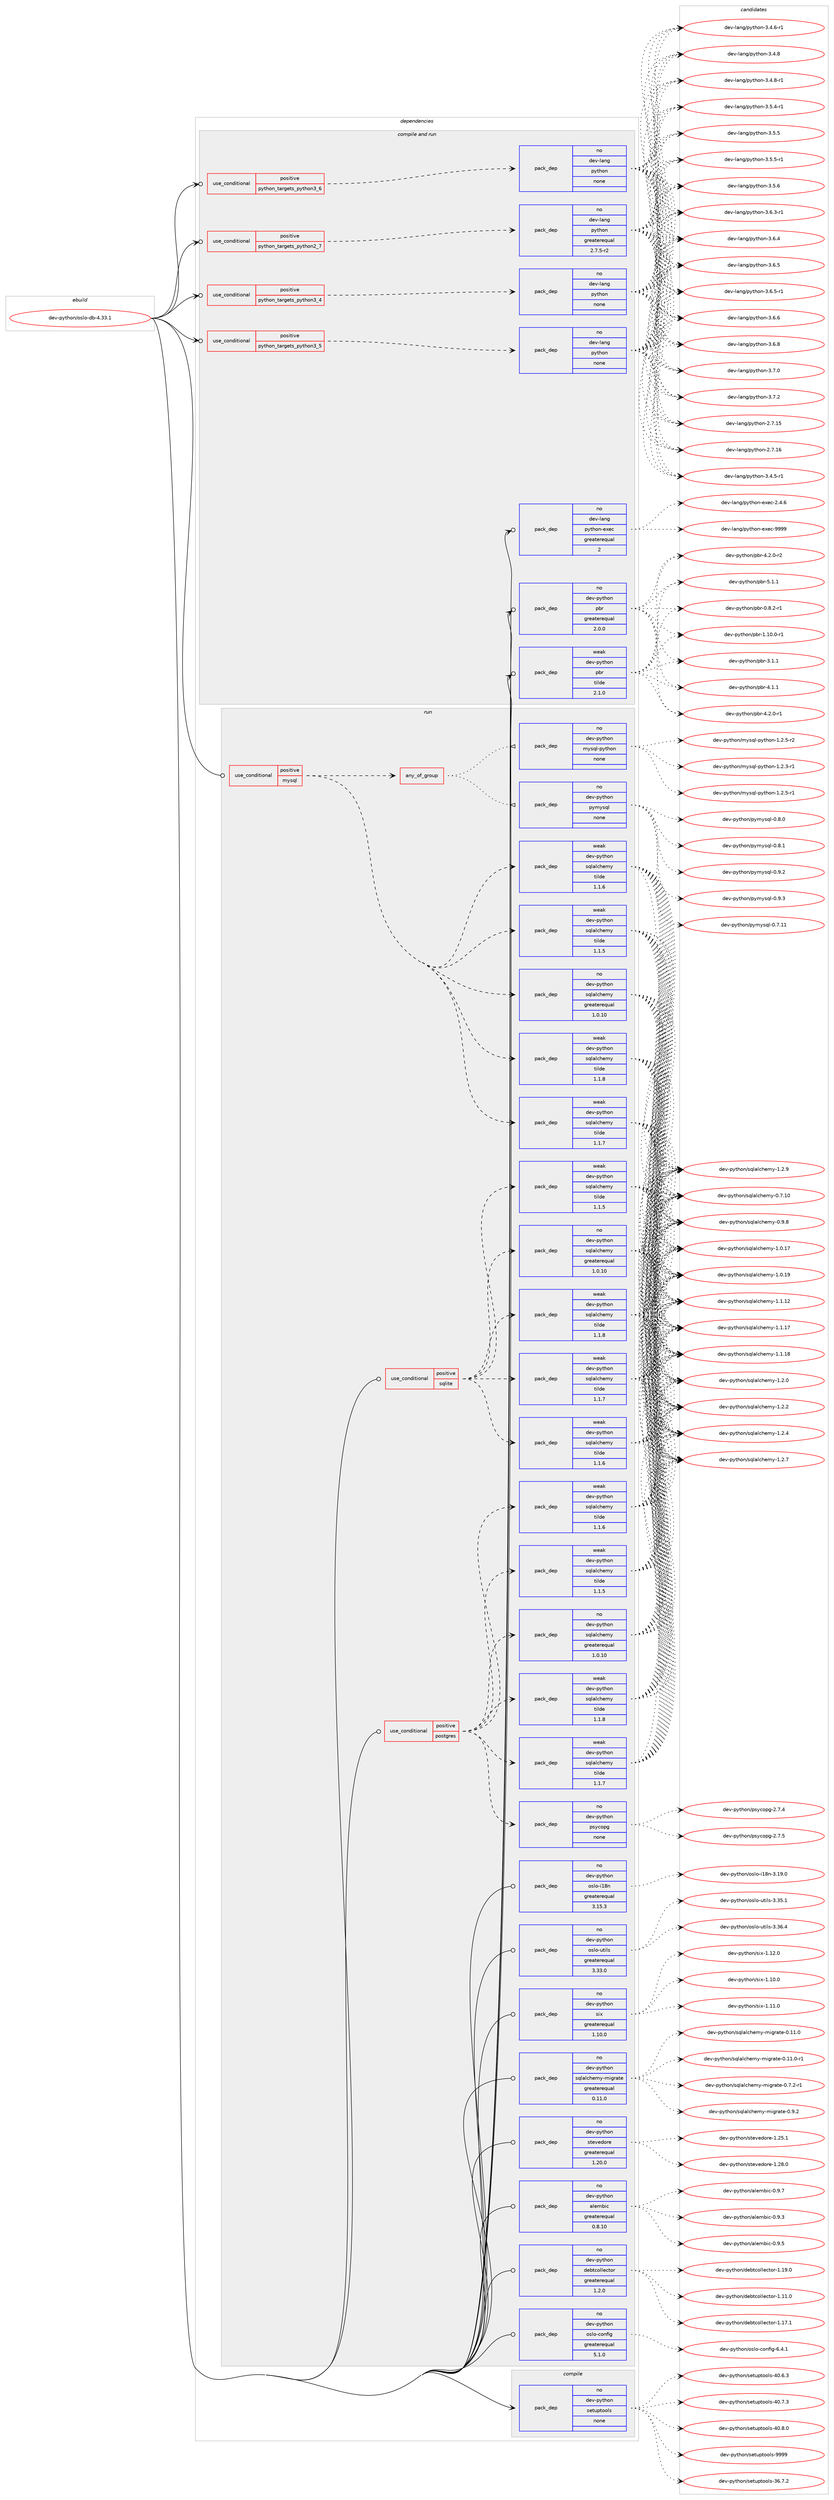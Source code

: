 digraph prolog {

# *************
# Graph options
# *************

newrank=true;
concentrate=true;
compound=true;
graph [rankdir=LR,fontname=Helvetica,fontsize=10,ranksep=1.5];#, ranksep=2.5, nodesep=0.2];
edge  [arrowhead=vee];
node  [fontname=Helvetica,fontsize=10];

# **********
# The ebuild
# **********

subgraph cluster_leftcol {
color=gray;
rank=same;
label=<<i>ebuild</i>>;
id [label="dev-python/oslo-db-4.33.1", color=red, width=4, href="../dev-python/oslo-db-4.33.1.svg"];
}

# ****************
# The dependencies
# ****************

subgraph cluster_midcol {
color=gray;
label=<<i>dependencies</i>>;
subgraph cluster_compile {
fillcolor="#eeeeee";
style=filled;
label=<<i>compile</i>>;
subgraph pack1020748 {
dependency1422732 [label=<<TABLE BORDER="0" CELLBORDER="1" CELLSPACING="0" CELLPADDING="4" WIDTH="220"><TR><TD ROWSPAN="6" CELLPADDING="30">pack_dep</TD></TR><TR><TD WIDTH="110">no</TD></TR><TR><TD>dev-python</TD></TR><TR><TD>setuptools</TD></TR><TR><TD>none</TD></TR><TR><TD></TD></TR></TABLE>>, shape=none, color=blue];
}
id:e -> dependency1422732:w [weight=20,style="solid",arrowhead="vee"];
}
subgraph cluster_compileandrun {
fillcolor="#eeeeee";
style=filled;
label=<<i>compile and run</i>>;
subgraph cond378707 {
dependency1422733 [label=<<TABLE BORDER="0" CELLBORDER="1" CELLSPACING="0" CELLPADDING="4"><TR><TD ROWSPAN="3" CELLPADDING="10">use_conditional</TD></TR><TR><TD>positive</TD></TR><TR><TD>python_targets_python2_7</TD></TR></TABLE>>, shape=none, color=red];
subgraph pack1020749 {
dependency1422734 [label=<<TABLE BORDER="0" CELLBORDER="1" CELLSPACING="0" CELLPADDING="4" WIDTH="220"><TR><TD ROWSPAN="6" CELLPADDING="30">pack_dep</TD></TR><TR><TD WIDTH="110">no</TD></TR><TR><TD>dev-lang</TD></TR><TR><TD>python</TD></TR><TR><TD>greaterequal</TD></TR><TR><TD>2.7.5-r2</TD></TR></TABLE>>, shape=none, color=blue];
}
dependency1422733:e -> dependency1422734:w [weight=20,style="dashed",arrowhead="vee"];
}
id:e -> dependency1422733:w [weight=20,style="solid",arrowhead="odotvee"];
subgraph cond378708 {
dependency1422735 [label=<<TABLE BORDER="0" CELLBORDER="1" CELLSPACING="0" CELLPADDING="4"><TR><TD ROWSPAN="3" CELLPADDING="10">use_conditional</TD></TR><TR><TD>positive</TD></TR><TR><TD>python_targets_python3_4</TD></TR></TABLE>>, shape=none, color=red];
subgraph pack1020750 {
dependency1422736 [label=<<TABLE BORDER="0" CELLBORDER="1" CELLSPACING="0" CELLPADDING="4" WIDTH="220"><TR><TD ROWSPAN="6" CELLPADDING="30">pack_dep</TD></TR><TR><TD WIDTH="110">no</TD></TR><TR><TD>dev-lang</TD></TR><TR><TD>python</TD></TR><TR><TD>none</TD></TR><TR><TD></TD></TR></TABLE>>, shape=none, color=blue];
}
dependency1422735:e -> dependency1422736:w [weight=20,style="dashed",arrowhead="vee"];
}
id:e -> dependency1422735:w [weight=20,style="solid",arrowhead="odotvee"];
subgraph cond378709 {
dependency1422737 [label=<<TABLE BORDER="0" CELLBORDER="1" CELLSPACING="0" CELLPADDING="4"><TR><TD ROWSPAN="3" CELLPADDING="10">use_conditional</TD></TR><TR><TD>positive</TD></TR><TR><TD>python_targets_python3_5</TD></TR></TABLE>>, shape=none, color=red];
subgraph pack1020751 {
dependency1422738 [label=<<TABLE BORDER="0" CELLBORDER="1" CELLSPACING="0" CELLPADDING="4" WIDTH="220"><TR><TD ROWSPAN="6" CELLPADDING="30">pack_dep</TD></TR><TR><TD WIDTH="110">no</TD></TR><TR><TD>dev-lang</TD></TR><TR><TD>python</TD></TR><TR><TD>none</TD></TR><TR><TD></TD></TR></TABLE>>, shape=none, color=blue];
}
dependency1422737:e -> dependency1422738:w [weight=20,style="dashed",arrowhead="vee"];
}
id:e -> dependency1422737:w [weight=20,style="solid",arrowhead="odotvee"];
subgraph cond378710 {
dependency1422739 [label=<<TABLE BORDER="0" CELLBORDER="1" CELLSPACING="0" CELLPADDING="4"><TR><TD ROWSPAN="3" CELLPADDING="10">use_conditional</TD></TR><TR><TD>positive</TD></TR><TR><TD>python_targets_python3_6</TD></TR></TABLE>>, shape=none, color=red];
subgraph pack1020752 {
dependency1422740 [label=<<TABLE BORDER="0" CELLBORDER="1" CELLSPACING="0" CELLPADDING="4" WIDTH="220"><TR><TD ROWSPAN="6" CELLPADDING="30">pack_dep</TD></TR><TR><TD WIDTH="110">no</TD></TR><TR><TD>dev-lang</TD></TR><TR><TD>python</TD></TR><TR><TD>none</TD></TR><TR><TD></TD></TR></TABLE>>, shape=none, color=blue];
}
dependency1422739:e -> dependency1422740:w [weight=20,style="dashed",arrowhead="vee"];
}
id:e -> dependency1422739:w [weight=20,style="solid",arrowhead="odotvee"];
subgraph pack1020753 {
dependency1422741 [label=<<TABLE BORDER="0" CELLBORDER="1" CELLSPACING="0" CELLPADDING="4" WIDTH="220"><TR><TD ROWSPAN="6" CELLPADDING="30">pack_dep</TD></TR><TR><TD WIDTH="110">no</TD></TR><TR><TD>dev-lang</TD></TR><TR><TD>python-exec</TD></TR><TR><TD>greaterequal</TD></TR><TR><TD>2</TD></TR></TABLE>>, shape=none, color=blue];
}
id:e -> dependency1422741:w [weight=20,style="solid",arrowhead="odotvee"];
subgraph pack1020754 {
dependency1422742 [label=<<TABLE BORDER="0" CELLBORDER="1" CELLSPACING="0" CELLPADDING="4" WIDTH="220"><TR><TD ROWSPAN="6" CELLPADDING="30">pack_dep</TD></TR><TR><TD WIDTH="110">no</TD></TR><TR><TD>dev-python</TD></TR><TR><TD>pbr</TD></TR><TR><TD>greaterequal</TD></TR><TR><TD>2.0.0</TD></TR></TABLE>>, shape=none, color=blue];
}
id:e -> dependency1422742:w [weight=20,style="solid",arrowhead="odotvee"];
subgraph pack1020755 {
dependency1422743 [label=<<TABLE BORDER="0" CELLBORDER="1" CELLSPACING="0" CELLPADDING="4" WIDTH="220"><TR><TD ROWSPAN="6" CELLPADDING="30">pack_dep</TD></TR><TR><TD WIDTH="110">weak</TD></TR><TR><TD>dev-python</TD></TR><TR><TD>pbr</TD></TR><TR><TD>tilde</TD></TR><TR><TD>2.1.0</TD></TR></TABLE>>, shape=none, color=blue];
}
id:e -> dependency1422743:w [weight=20,style="solid",arrowhead="odotvee"];
}
subgraph cluster_run {
fillcolor="#eeeeee";
style=filled;
label=<<i>run</i>>;
subgraph cond378711 {
dependency1422744 [label=<<TABLE BORDER="0" CELLBORDER="1" CELLSPACING="0" CELLPADDING="4"><TR><TD ROWSPAN="3" CELLPADDING="10">use_conditional</TD></TR><TR><TD>positive</TD></TR><TR><TD>mysql</TD></TR></TABLE>>, shape=none, color=red];
subgraph any22698 {
dependency1422745 [label=<<TABLE BORDER="0" CELLBORDER="1" CELLSPACING="0" CELLPADDING="4"><TR><TD CELLPADDING="10">any_of_group</TD></TR></TABLE>>, shape=none, color=red];subgraph pack1020756 {
dependency1422746 [label=<<TABLE BORDER="0" CELLBORDER="1" CELLSPACING="0" CELLPADDING="4" WIDTH="220"><TR><TD ROWSPAN="6" CELLPADDING="30">pack_dep</TD></TR><TR><TD WIDTH="110">no</TD></TR><TR><TD>dev-python</TD></TR><TR><TD>pymysql</TD></TR><TR><TD>none</TD></TR><TR><TD></TD></TR></TABLE>>, shape=none, color=blue];
}
dependency1422745:e -> dependency1422746:w [weight=20,style="dotted",arrowhead="oinv"];
subgraph pack1020757 {
dependency1422747 [label=<<TABLE BORDER="0" CELLBORDER="1" CELLSPACING="0" CELLPADDING="4" WIDTH="220"><TR><TD ROWSPAN="6" CELLPADDING="30">pack_dep</TD></TR><TR><TD WIDTH="110">no</TD></TR><TR><TD>dev-python</TD></TR><TR><TD>mysql-python</TD></TR><TR><TD>none</TD></TR><TR><TD></TD></TR></TABLE>>, shape=none, color=blue];
}
dependency1422745:e -> dependency1422747:w [weight=20,style="dotted",arrowhead="oinv"];
}
dependency1422744:e -> dependency1422745:w [weight=20,style="dashed",arrowhead="vee"];
subgraph pack1020758 {
dependency1422748 [label=<<TABLE BORDER="0" CELLBORDER="1" CELLSPACING="0" CELLPADDING="4" WIDTH="220"><TR><TD ROWSPAN="6" CELLPADDING="30">pack_dep</TD></TR><TR><TD WIDTH="110">no</TD></TR><TR><TD>dev-python</TD></TR><TR><TD>sqlalchemy</TD></TR><TR><TD>greaterequal</TD></TR><TR><TD>1.0.10</TD></TR></TABLE>>, shape=none, color=blue];
}
dependency1422744:e -> dependency1422748:w [weight=20,style="dashed",arrowhead="vee"];
subgraph pack1020759 {
dependency1422749 [label=<<TABLE BORDER="0" CELLBORDER="1" CELLSPACING="0" CELLPADDING="4" WIDTH="220"><TR><TD ROWSPAN="6" CELLPADDING="30">pack_dep</TD></TR><TR><TD WIDTH="110">weak</TD></TR><TR><TD>dev-python</TD></TR><TR><TD>sqlalchemy</TD></TR><TR><TD>tilde</TD></TR><TR><TD>1.1.5</TD></TR></TABLE>>, shape=none, color=blue];
}
dependency1422744:e -> dependency1422749:w [weight=20,style="dashed",arrowhead="vee"];
subgraph pack1020760 {
dependency1422750 [label=<<TABLE BORDER="0" CELLBORDER="1" CELLSPACING="0" CELLPADDING="4" WIDTH="220"><TR><TD ROWSPAN="6" CELLPADDING="30">pack_dep</TD></TR><TR><TD WIDTH="110">weak</TD></TR><TR><TD>dev-python</TD></TR><TR><TD>sqlalchemy</TD></TR><TR><TD>tilde</TD></TR><TR><TD>1.1.6</TD></TR></TABLE>>, shape=none, color=blue];
}
dependency1422744:e -> dependency1422750:w [weight=20,style="dashed",arrowhead="vee"];
subgraph pack1020761 {
dependency1422751 [label=<<TABLE BORDER="0" CELLBORDER="1" CELLSPACING="0" CELLPADDING="4" WIDTH="220"><TR><TD ROWSPAN="6" CELLPADDING="30">pack_dep</TD></TR><TR><TD WIDTH="110">weak</TD></TR><TR><TD>dev-python</TD></TR><TR><TD>sqlalchemy</TD></TR><TR><TD>tilde</TD></TR><TR><TD>1.1.7</TD></TR></TABLE>>, shape=none, color=blue];
}
dependency1422744:e -> dependency1422751:w [weight=20,style="dashed",arrowhead="vee"];
subgraph pack1020762 {
dependency1422752 [label=<<TABLE BORDER="0" CELLBORDER="1" CELLSPACING="0" CELLPADDING="4" WIDTH="220"><TR><TD ROWSPAN="6" CELLPADDING="30">pack_dep</TD></TR><TR><TD WIDTH="110">weak</TD></TR><TR><TD>dev-python</TD></TR><TR><TD>sqlalchemy</TD></TR><TR><TD>tilde</TD></TR><TR><TD>1.1.8</TD></TR></TABLE>>, shape=none, color=blue];
}
dependency1422744:e -> dependency1422752:w [weight=20,style="dashed",arrowhead="vee"];
}
id:e -> dependency1422744:w [weight=20,style="solid",arrowhead="odot"];
subgraph cond378712 {
dependency1422753 [label=<<TABLE BORDER="0" CELLBORDER="1" CELLSPACING="0" CELLPADDING="4"><TR><TD ROWSPAN="3" CELLPADDING="10">use_conditional</TD></TR><TR><TD>positive</TD></TR><TR><TD>postgres</TD></TR></TABLE>>, shape=none, color=red];
subgraph pack1020763 {
dependency1422754 [label=<<TABLE BORDER="0" CELLBORDER="1" CELLSPACING="0" CELLPADDING="4" WIDTH="220"><TR><TD ROWSPAN="6" CELLPADDING="30">pack_dep</TD></TR><TR><TD WIDTH="110">no</TD></TR><TR><TD>dev-python</TD></TR><TR><TD>psycopg</TD></TR><TR><TD>none</TD></TR><TR><TD></TD></TR></TABLE>>, shape=none, color=blue];
}
dependency1422753:e -> dependency1422754:w [weight=20,style="dashed",arrowhead="vee"];
subgraph pack1020764 {
dependency1422755 [label=<<TABLE BORDER="0" CELLBORDER="1" CELLSPACING="0" CELLPADDING="4" WIDTH="220"><TR><TD ROWSPAN="6" CELLPADDING="30">pack_dep</TD></TR><TR><TD WIDTH="110">no</TD></TR><TR><TD>dev-python</TD></TR><TR><TD>sqlalchemy</TD></TR><TR><TD>greaterequal</TD></TR><TR><TD>1.0.10</TD></TR></TABLE>>, shape=none, color=blue];
}
dependency1422753:e -> dependency1422755:w [weight=20,style="dashed",arrowhead="vee"];
subgraph pack1020765 {
dependency1422756 [label=<<TABLE BORDER="0" CELLBORDER="1" CELLSPACING="0" CELLPADDING="4" WIDTH="220"><TR><TD ROWSPAN="6" CELLPADDING="30">pack_dep</TD></TR><TR><TD WIDTH="110">weak</TD></TR><TR><TD>dev-python</TD></TR><TR><TD>sqlalchemy</TD></TR><TR><TD>tilde</TD></TR><TR><TD>1.1.5</TD></TR></TABLE>>, shape=none, color=blue];
}
dependency1422753:e -> dependency1422756:w [weight=20,style="dashed",arrowhead="vee"];
subgraph pack1020766 {
dependency1422757 [label=<<TABLE BORDER="0" CELLBORDER="1" CELLSPACING="0" CELLPADDING="4" WIDTH="220"><TR><TD ROWSPAN="6" CELLPADDING="30">pack_dep</TD></TR><TR><TD WIDTH="110">weak</TD></TR><TR><TD>dev-python</TD></TR><TR><TD>sqlalchemy</TD></TR><TR><TD>tilde</TD></TR><TR><TD>1.1.6</TD></TR></TABLE>>, shape=none, color=blue];
}
dependency1422753:e -> dependency1422757:w [weight=20,style="dashed",arrowhead="vee"];
subgraph pack1020767 {
dependency1422758 [label=<<TABLE BORDER="0" CELLBORDER="1" CELLSPACING="0" CELLPADDING="4" WIDTH="220"><TR><TD ROWSPAN="6" CELLPADDING="30">pack_dep</TD></TR><TR><TD WIDTH="110">weak</TD></TR><TR><TD>dev-python</TD></TR><TR><TD>sqlalchemy</TD></TR><TR><TD>tilde</TD></TR><TR><TD>1.1.7</TD></TR></TABLE>>, shape=none, color=blue];
}
dependency1422753:e -> dependency1422758:w [weight=20,style="dashed",arrowhead="vee"];
subgraph pack1020768 {
dependency1422759 [label=<<TABLE BORDER="0" CELLBORDER="1" CELLSPACING="0" CELLPADDING="4" WIDTH="220"><TR><TD ROWSPAN="6" CELLPADDING="30">pack_dep</TD></TR><TR><TD WIDTH="110">weak</TD></TR><TR><TD>dev-python</TD></TR><TR><TD>sqlalchemy</TD></TR><TR><TD>tilde</TD></TR><TR><TD>1.1.8</TD></TR></TABLE>>, shape=none, color=blue];
}
dependency1422753:e -> dependency1422759:w [weight=20,style="dashed",arrowhead="vee"];
}
id:e -> dependency1422753:w [weight=20,style="solid",arrowhead="odot"];
subgraph cond378713 {
dependency1422760 [label=<<TABLE BORDER="0" CELLBORDER="1" CELLSPACING="0" CELLPADDING="4"><TR><TD ROWSPAN="3" CELLPADDING="10">use_conditional</TD></TR><TR><TD>positive</TD></TR><TR><TD>sqlite</TD></TR></TABLE>>, shape=none, color=red];
subgraph pack1020769 {
dependency1422761 [label=<<TABLE BORDER="0" CELLBORDER="1" CELLSPACING="0" CELLPADDING="4" WIDTH="220"><TR><TD ROWSPAN="6" CELLPADDING="30">pack_dep</TD></TR><TR><TD WIDTH="110">no</TD></TR><TR><TD>dev-python</TD></TR><TR><TD>sqlalchemy</TD></TR><TR><TD>greaterequal</TD></TR><TR><TD>1.0.10</TD></TR></TABLE>>, shape=none, color=blue];
}
dependency1422760:e -> dependency1422761:w [weight=20,style="dashed",arrowhead="vee"];
subgraph pack1020770 {
dependency1422762 [label=<<TABLE BORDER="0" CELLBORDER="1" CELLSPACING="0" CELLPADDING="4" WIDTH="220"><TR><TD ROWSPAN="6" CELLPADDING="30">pack_dep</TD></TR><TR><TD WIDTH="110">weak</TD></TR><TR><TD>dev-python</TD></TR><TR><TD>sqlalchemy</TD></TR><TR><TD>tilde</TD></TR><TR><TD>1.1.5</TD></TR></TABLE>>, shape=none, color=blue];
}
dependency1422760:e -> dependency1422762:w [weight=20,style="dashed",arrowhead="vee"];
subgraph pack1020771 {
dependency1422763 [label=<<TABLE BORDER="0" CELLBORDER="1" CELLSPACING="0" CELLPADDING="4" WIDTH="220"><TR><TD ROWSPAN="6" CELLPADDING="30">pack_dep</TD></TR><TR><TD WIDTH="110">weak</TD></TR><TR><TD>dev-python</TD></TR><TR><TD>sqlalchemy</TD></TR><TR><TD>tilde</TD></TR><TR><TD>1.1.6</TD></TR></TABLE>>, shape=none, color=blue];
}
dependency1422760:e -> dependency1422763:w [weight=20,style="dashed",arrowhead="vee"];
subgraph pack1020772 {
dependency1422764 [label=<<TABLE BORDER="0" CELLBORDER="1" CELLSPACING="0" CELLPADDING="4" WIDTH="220"><TR><TD ROWSPAN="6" CELLPADDING="30">pack_dep</TD></TR><TR><TD WIDTH="110">weak</TD></TR><TR><TD>dev-python</TD></TR><TR><TD>sqlalchemy</TD></TR><TR><TD>tilde</TD></TR><TR><TD>1.1.7</TD></TR></TABLE>>, shape=none, color=blue];
}
dependency1422760:e -> dependency1422764:w [weight=20,style="dashed",arrowhead="vee"];
subgraph pack1020773 {
dependency1422765 [label=<<TABLE BORDER="0" CELLBORDER="1" CELLSPACING="0" CELLPADDING="4" WIDTH="220"><TR><TD ROWSPAN="6" CELLPADDING="30">pack_dep</TD></TR><TR><TD WIDTH="110">weak</TD></TR><TR><TD>dev-python</TD></TR><TR><TD>sqlalchemy</TD></TR><TR><TD>tilde</TD></TR><TR><TD>1.1.8</TD></TR></TABLE>>, shape=none, color=blue];
}
dependency1422760:e -> dependency1422765:w [weight=20,style="dashed",arrowhead="vee"];
}
id:e -> dependency1422760:w [weight=20,style="solid",arrowhead="odot"];
subgraph pack1020774 {
dependency1422766 [label=<<TABLE BORDER="0" CELLBORDER="1" CELLSPACING="0" CELLPADDING="4" WIDTH="220"><TR><TD ROWSPAN="6" CELLPADDING="30">pack_dep</TD></TR><TR><TD WIDTH="110">no</TD></TR><TR><TD>dev-python</TD></TR><TR><TD>alembic</TD></TR><TR><TD>greaterequal</TD></TR><TR><TD>0.8.10</TD></TR></TABLE>>, shape=none, color=blue];
}
id:e -> dependency1422766:w [weight=20,style="solid",arrowhead="odot"];
subgraph pack1020775 {
dependency1422767 [label=<<TABLE BORDER="0" CELLBORDER="1" CELLSPACING="0" CELLPADDING="4" WIDTH="220"><TR><TD ROWSPAN="6" CELLPADDING="30">pack_dep</TD></TR><TR><TD WIDTH="110">no</TD></TR><TR><TD>dev-python</TD></TR><TR><TD>debtcollector</TD></TR><TR><TD>greaterequal</TD></TR><TR><TD>1.2.0</TD></TR></TABLE>>, shape=none, color=blue];
}
id:e -> dependency1422767:w [weight=20,style="solid",arrowhead="odot"];
subgraph pack1020776 {
dependency1422768 [label=<<TABLE BORDER="0" CELLBORDER="1" CELLSPACING="0" CELLPADDING="4" WIDTH="220"><TR><TD ROWSPAN="6" CELLPADDING="30">pack_dep</TD></TR><TR><TD WIDTH="110">no</TD></TR><TR><TD>dev-python</TD></TR><TR><TD>oslo-config</TD></TR><TR><TD>greaterequal</TD></TR><TR><TD>5.1.0</TD></TR></TABLE>>, shape=none, color=blue];
}
id:e -> dependency1422768:w [weight=20,style="solid",arrowhead="odot"];
subgraph pack1020777 {
dependency1422769 [label=<<TABLE BORDER="0" CELLBORDER="1" CELLSPACING="0" CELLPADDING="4" WIDTH="220"><TR><TD ROWSPAN="6" CELLPADDING="30">pack_dep</TD></TR><TR><TD WIDTH="110">no</TD></TR><TR><TD>dev-python</TD></TR><TR><TD>oslo-i18n</TD></TR><TR><TD>greaterequal</TD></TR><TR><TD>3.15.3</TD></TR></TABLE>>, shape=none, color=blue];
}
id:e -> dependency1422769:w [weight=20,style="solid",arrowhead="odot"];
subgraph pack1020778 {
dependency1422770 [label=<<TABLE BORDER="0" CELLBORDER="1" CELLSPACING="0" CELLPADDING="4" WIDTH="220"><TR><TD ROWSPAN="6" CELLPADDING="30">pack_dep</TD></TR><TR><TD WIDTH="110">no</TD></TR><TR><TD>dev-python</TD></TR><TR><TD>oslo-utils</TD></TR><TR><TD>greaterequal</TD></TR><TR><TD>3.33.0</TD></TR></TABLE>>, shape=none, color=blue];
}
id:e -> dependency1422770:w [weight=20,style="solid",arrowhead="odot"];
subgraph pack1020779 {
dependency1422771 [label=<<TABLE BORDER="0" CELLBORDER="1" CELLSPACING="0" CELLPADDING="4" WIDTH="220"><TR><TD ROWSPAN="6" CELLPADDING="30">pack_dep</TD></TR><TR><TD WIDTH="110">no</TD></TR><TR><TD>dev-python</TD></TR><TR><TD>six</TD></TR><TR><TD>greaterequal</TD></TR><TR><TD>1.10.0</TD></TR></TABLE>>, shape=none, color=blue];
}
id:e -> dependency1422771:w [weight=20,style="solid",arrowhead="odot"];
subgraph pack1020780 {
dependency1422772 [label=<<TABLE BORDER="0" CELLBORDER="1" CELLSPACING="0" CELLPADDING="4" WIDTH="220"><TR><TD ROWSPAN="6" CELLPADDING="30">pack_dep</TD></TR><TR><TD WIDTH="110">no</TD></TR><TR><TD>dev-python</TD></TR><TR><TD>sqlalchemy-migrate</TD></TR><TR><TD>greaterequal</TD></TR><TR><TD>0.11.0</TD></TR></TABLE>>, shape=none, color=blue];
}
id:e -> dependency1422772:w [weight=20,style="solid",arrowhead="odot"];
subgraph pack1020781 {
dependency1422773 [label=<<TABLE BORDER="0" CELLBORDER="1" CELLSPACING="0" CELLPADDING="4" WIDTH="220"><TR><TD ROWSPAN="6" CELLPADDING="30">pack_dep</TD></TR><TR><TD WIDTH="110">no</TD></TR><TR><TD>dev-python</TD></TR><TR><TD>stevedore</TD></TR><TR><TD>greaterequal</TD></TR><TR><TD>1.20.0</TD></TR></TABLE>>, shape=none, color=blue];
}
id:e -> dependency1422773:w [weight=20,style="solid",arrowhead="odot"];
}
}

# **************
# The candidates
# **************

subgraph cluster_choices {
rank=same;
color=gray;
label=<<i>candidates</i>>;

subgraph choice1020748 {
color=black;
nodesep=1;
choice100101118451121211161041111104711510111611711211611111110811545515446554650 [label="dev-python/setuptools-36.7.2", color=red, width=4,href="../dev-python/setuptools-36.7.2.svg"];
choice100101118451121211161041111104711510111611711211611111110811545524846544651 [label="dev-python/setuptools-40.6.3", color=red, width=4,href="../dev-python/setuptools-40.6.3.svg"];
choice100101118451121211161041111104711510111611711211611111110811545524846554651 [label="dev-python/setuptools-40.7.3", color=red, width=4,href="../dev-python/setuptools-40.7.3.svg"];
choice100101118451121211161041111104711510111611711211611111110811545524846564648 [label="dev-python/setuptools-40.8.0", color=red, width=4,href="../dev-python/setuptools-40.8.0.svg"];
choice10010111845112121116104111110471151011161171121161111111081154557575757 [label="dev-python/setuptools-9999", color=red, width=4,href="../dev-python/setuptools-9999.svg"];
dependency1422732:e -> choice100101118451121211161041111104711510111611711211611111110811545515446554650:w [style=dotted,weight="100"];
dependency1422732:e -> choice100101118451121211161041111104711510111611711211611111110811545524846544651:w [style=dotted,weight="100"];
dependency1422732:e -> choice100101118451121211161041111104711510111611711211611111110811545524846554651:w [style=dotted,weight="100"];
dependency1422732:e -> choice100101118451121211161041111104711510111611711211611111110811545524846564648:w [style=dotted,weight="100"];
dependency1422732:e -> choice10010111845112121116104111110471151011161171121161111111081154557575757:w [style=dotted,weight="100"];
}
subgraph choice1020749 {
color=black;
nodesep=1;
choice10010111845108971101034711212111610411111045504655464953 [label="dev-lang/python-2.7.15", color=red, width=4,href="../dev-lang/python-2.7.15.svg"];
choice10010111845108971101034711212111610411111045504655464954 [label="dev-lang/python-2.7.16", color=red, width=4,href="../dev-lang/python-2.7.16.svg"];
choice1001011184510897110103471121211161041111104551465246534511449 [label="dev-lang/python-3.4.5-r1", color=red, width=4,href="../dev-lang/python-3.4.5-r1.svg"];
choice1001011184510897110103471121211161041111104551465246544511449 [label="dev-lang/python-3.4.6-r1", color=red, width=4,href="../dev-lang/python-3.4.6-r1.svg"];
choice100101118451089711010347112121116104111110455146524656 [label="dev-lang/python-3.4.8", color=red, width=4,href="../dev-lang/python-3.4.8.svg"];
choice1001011184510897110103471121211161041111104551465246564511449 [label="dev-lang/python-3.4.8-r1", color=red, width=4,href="../dev-lang/python-3.4.8-r1.svg"];
choice1001011184510897110103471121211161041111104551465346524511449 [label="dev-lang/python-3.5.4-r1", color=red, width=4,href="../dev-lang/python-3.5.4-r1.svg"];
choice100101118451089711010347112121116104111110455146534653 [label="dev-lang/python-3.5.5", color=red, width=4,href="../dev-lang/python-3.5.5.svg"];
choice1001011184510897110103471121211161041111104551465346534511449 [label="dev-lang/python-3.5.5-r1", color=red, width=4,href="../dev-lang/python-3.5.5-r1.svg"];
choice100101118451089711010347112121116104111110455146534654 [label="dev-lang/python-3.5.6", color=red, width=4,href="../dev-lang/python-3.5.6.svg"];
choice1001011184510897110103471121211161041111104551465446514511449 [label="dev-lang/python-3.6.3-r1", color=red, width=4,href="../dev-lang/python-3.6.3-r1.svg"];
choice100101118451089711010347112121116104111110455146544652 [label="dev-lang/python-3.6.4", color=red, width=4,href="../dev-lang/python-3.6.4.svg"];
choice100101118451089711010347112121116104111110455146544653 [label="dev-lang/python-3.6.5", color=red, width=4,href="../dev-lang/python-3.6.5.svg"];
choice1001011184510897110103471121211161041111104551465446534511449 [label="dev-lang/python-3.6.5-r1", color=red, width=4,href="../dev-lang/python-3.6.5-r1.svg"];
choice100101118451089711010347112121116104111110455146544654 [label="dev-lang/python-3.6.6", color=red, width=4,href="../dev-lang/python-3.6.6.svg"];
choice100101118451089711010347112121116104111110455146544656 [label="dev-lang/python-3.6.8", color=red, width=4,href="../dev-lang/python-3.6.8.svg"];
choice100101118451089711010347112121116104111110455146554648 [label="dev-lang/python-3.7.0", color=red, width=4,href="../dev-lang/python-3.7.0.svg"];
choice100101118451089711010347112121116104111110455146554650 [label="dev-lang/python-3.7.2", color=red, width=4,href="../dev-lang/python-3.7.2.svg"];
dependency1422734:e -> choice10010111845108971101034711212111610411111045504655464953:w [style=dotted,weight="100"];
dependency1422734:e -> choice10010111845108971101034711212111610411111045504655464954:w [style=dotted,weight="100"];
dependency1422734:e -> choice1001011184510897110103471121211161041111104551465246534511449:w [style=dotted,weight="100"];
dependency1422734:e -> choice1001011184510897110103471121211161041111104551465246544511449:w [style=dotted,weight="100"];
dependency1422734:e -> choice100101118451089711010347112121116104111110455146524656:w [style=dotted,weight="100"];
dependency1422734:e -> choice1001011184510897110103471121211161041111104551465246564511449:w [style=dotted,weight="100"];
dependency1422734:e -> choice1001011184510897110103471121211161041111104551465346524511449:w [style=dotted,weight="100"];
dependency1422734:e -> choice100101118451089711010347112121116104111110455146534653:w [style=dotted,weight="100"];
dependency1422734:e -> choice1001011184510897110103471121211161041111104551465346534511449:w [style=dotted,weight="100"];
dependency1422734:e -> choice100101118451089711010347112121116104111110455146534654:w [style=dotted,weight="100"];
dependency1422734:e -> choice1001011184510897110103471121211161041111104551465446514511449:w [style=dotted,weight="100"];
dependency1422734:e -> choice100101118451089711010347112121116104111110455146544652:w [style=dotted,weight="100"];
dependency1422734:e -> choice100101118451089711010347112121116104111110455146544653:w [style=dotted,weight="100"];
dependency1422734:e -> choice1001011184510897110103471121211161041111104551465446534511449:w [style=dotted,weight="100"];
dependency1422734:e -> choice100101118451089711010347112121116104111110455146544654:w [style=dotted,weight="100"];
dependency1422734:e -> choice100101118451089711010347112121116104111110455146544656:w [style=dotted,weight="100"];
dependency1422734:e -> choice100101118451089711010347112121116104111110455146554648:w [style=dotted,weight="100"];
dependency1422734:e -> choice100101118451089711010347112121116104111110455146554650:w [style=dotted,weight="100"];
}
subgraph choice1020750 {
color=black;
nodesep=1;
choice10010111845108971101034711212111610411111045504655464953 [label="dev-lang/python-2.7.15", color=red, width=4,href="../dev-lang/python-2.7.15.svg"];
choice10010111845108971101034711212111610411111045504655464954 [label="dev-lang/python-2.7.16", color=red, width=4,href="../dev-lang/python-2.7.16.svg"];
choice1001011184510897110103471121211161041111104551465246534511449 [label="dev-lang/python-3.4.5-r1", color=red, width=4,href="../dev-lang/python-3.4.5-r1.svg"];
choice1001011184510897110103471121211161041111104551465246544511449 [label="dev-lang/python-3.4.6-r1", color=red, width=4,href="../dev-lang/python-3.4.6-r1.svg"];
choice100101118451089711010347112121116104111110455146524656 [label="dev-lang/python-3.4.8", color=red, width=4,href="../dev-lang/python-3.4.8.svg"];
choice1001011184510897110103471121211161041111104551465246564511449 [label="dev-lang/python-3.4.8-r1", color=red, width=4,href="../dev-lang/python-3.4.8-r1.svg"];
choice1001011184510897110103471121211161041111104551465346524511449 [label="dev-lang/python-3.5.4-r1", color=red, width=4,href="../dev-lang/python-3.5.4-r1.svg"];
choice100101118451089711010347112121116104111110455146534653 [label="dev-lang/python-3.5.5", color=red, width=4,href="../dev-lang/python-3.5.5.svg"];
choice1001011184510897110103471121211161041111104551465346534511449 [label="dev-lang/python-3.5.5-r1", color=red, width=4,href="../dev-lang/python-3.5.5-r1.svg"];
choice100101118451089711010347112121116104111110455146534654 [label="dev-lang/python-3.5.6", color=red, width=4,href="../dev-lang/python-3.5.6.svg"];
choice1001011184510897110103471121211161041111104551465446514511449 [label="dev-lang/python-3.6.3-r1", color=red, width=4,href="../dev-lang/python-3.6.3-r1.svg"];
choice100101118451089711010347112121116104111110455146544652 [label="dev-lang/python-3.6.4", color=red, width=4,href="../dev-lang/python-3.6.4.svg"];
choice100101118451089711010347112121116104111110455146544653 [label="dev-lang/python-3.6.5", color=red, width=4,href="../dev-lang/python-3.6.5.svg"];
choice1001011184510897110103471121211161041111104551465446534511449 [label="dev-lang/python-3.6.5-r1", color=red, width=4,href="../dev-lang/python-3.6.5-r1.svg"];
choice100101118451089711010347112121116104111110455146544654 [label="dev-lang/python-3.6.6", color=red, width=4,href="../dev-lang/python-3.6.6.svg"];
choice100101118451089711010347112121116104111110455146544656 [label="dev-lang/python-3.6.8", color=red, width=4,href="../dev-lang/python-3.6.8.svg"];
choice100101118451089711010347112121116104111110455146554648 [label="dev-lang/python-3.7.0", color=red, width=4,href="../dev-lang/python-3.7.0.svg"];
choice100101118451089711010347112121116104111110455146554650 [label="dev-lang/python-3.7.2", color=red, width=4,href="../dev-lang/python-3.7.2.svg"];
dependency1422736:e -> choice10010111845108971101034711212111610411111045504655464953:w [style=dotted,weight="100"];
dependency1422736:e -> choice10010111845108971101034711212111610411111045504655464954:w [style=dotted,weight="100"];
dependency1422736:e -> choice1001011184510897110103471121211161041111104551465246534511449:w [style=dotted,weight="100"];
dependency1422736:e -> choice1001011184510897110103471121211161041111104551465246544511449:w [style=dotted,weight="100"];
dependency1422736:e -> choice100101118451089711010347112121116104111110455146524656:w [style=dotted,weight="100"];
dependency1422736:e -> choice1001011184510897110103471121211161041111104551465246564511449:w [style=dotted,weight="100"];
dependency1422736:e -> choice1001011184510897110103471121211161041111104551465346524511449:w [style=dotted,weight="100"];
dependency1422736:e -> choice100101118451089711010347112121116104111110455146534653:w [style=dotted,weight="100"];
dependency1422736:e -> choice1001011184510897110103471121211161041111104551465346534511449:w [style=dotted,weight="100"];
dependency1422736:e -> choice100101118451089711010347112121116104111110455146534654:w [style=dotted,weight="100"];
dependency1422736:e -> choice1001011184510897110103471121211161041111104551465446514511449:w [style=dotted,weight="100"];
dependency1422736:e -> choice100101118451089711010347112121116104111110455146544652:w [style=dotted,weight="100"];
dependency1422736:e -> choice100101118451089711010347112121116104111110455146544653:w [style=dotted,weight="100"];
dependency1422736:e -> choice1001011184510897110103471121211161041111104551465446534511449:w [style=dotted,weight="100"];
dependency1422736:e -> choice100101118451089711010347112121116104111110455146544654:w [style=dotted,weight="100"];
dependency1422736:e -> choice100101118451089711010347112121116104111110455146544656:w [style=dotted,weight="100"];
dependency1422736:e -> choice100101118451089711010347112121116104111110455146554648:w [style=dotted,weight="100"];
dependency1422736:e -> choice100101118451089711010347112121116104111110455146554650:w [style=dotted,weight="100"];
}
subgraph choice1020751 {
color=black;
nodesep=1;
choice10010111845108971101034711212111610411111045504655464953 [label="dev-lang/python-2.7.15", color=red, width=4,href="../dev-lang/python-2.7.15.svg"];
choice10010111845108971101034711212111610411111045504655464954 [label="dev-lang/python-2.7.16", color=red, width=4,href="../dev-lang/python-2.7.16.svg"];
choice1001011184510897110103471121211161041111104551465246534511449 [label="dev-lang/python-3.4.5-r1", color=red, width=4,href="../dev-lang/python-3.4.5-r1.svg"];
choice1001011184510897110103471121211161041111104551465246544511449 [label="dev-lang/python-3.4.6-r1", color=red, width=4,href="../dev-lang/python-3.4.6-r1.svg"];
choice100101118451089711010347112121116104111110455146524656 [label="dev-lang/python-3.4.8", color=red, width=4,href="../dev-lang/python-3.4.8.svg"];
choice1001011184510897110103471121211161041111104551465246564511449 [label="dev-lang/python-3.4.8-r1", color=red, width=4,href="../dev-lang/python-3.4.8-r1.svg"];
choice1001011184510897110103471121211161041111104551465346524511449 [label="dev-lang/python-3.5.4-r1", color=red, width=4,href="../dev-lang/python-3.5.4-r1.svg"];
choice100101118451089711010347112121116104111110455146534653 [label="dev-lang/python-3.5.5", color=red, width=4,href="../dev-lang/python-3.5.5.svg"];
choice1001011184510897110103471121211161041111104551465346534511449 [label="dev-lang/python-3.5.5-r1", color=red, width=4,href="../dev-lang/python-3.5.5-r1.svg"];
choice100101118451089711010347112121116104111110455146534654 [label="dev-lang/python-3.5.6", color=red, width=4,href="../dev-lang/python-3.5.6.svg"];
choice1001011184510897110103471121211161041111104551465446514511449 [label="dev-lang/python-3.6.3-r1", color=red, width=4,href="../dev-lang/python-3.6.3-r1.svg"];
choice100101118451089711010347112121116104111110455146544652 [label="dev-lang/python-3.6.4", color=red, width=4,href="../dev-lang/python-3.6.4.svg"];
choice100101118451089711010347112121116104111110455146544653 [label="dev-lang/python-3.6.5", color=red, width=4,href="../dev-lang/python-3.6.5.svg"];
choice1001011184510897110103471121211161041111104551465446534511449 [label="dev-lang/python-3.6.5-r1", color=red, width=4,href="../dev-lang/python-3.6.5-r1.svg"];
choice100101118451089711010347112121116104111110455146544654 [label="dev-lang/python-3.6.6", color=red, width=4,href="../dev-lang/python-3.6.6.svg"];
choice100101118451089711010347112121116104111110455146544656 [label="dev-lang/python-3.6.8", color=red, width=4,href="../dev-lang/python-3.6.8.svg"];
choice100101118451089711010347112121116104111110455146554648 [label="dev-lang/python-3.7.0", color=red, width=4,href="../dev-lang/python-3.7.0.svg"];
choice100101118451089711010347112121116104111110455146554650 [label="dev-lang/python-3.7.2", color=red, width=4,href="../dev-lang/python-3.7.2.svg"];
dependency1422738:e -> choice10010111845108971101034711212111610411111045504655464953:w [style=dotted,weight="100"];
dependency1422738:e -> choice10010111845108971101034711212111610411111045504655464954:w [style=dotted,weight="100"];
dependency1422738:e -> choice1001011184510897110103471121211161041111104551465246534511449:w [style=dotted,weight="100"];
dependency1422738:e -> choice1001011184510897110103471121211161041111104551465246544511449:w [style=dotted,weight="100"];
dependency1422738:e -> choice100101118451089711010347112121116104111110455146524656:w [style=dotted,weight="100"];
dependency1422738:e -> choice1001011184510897110103471121211161041111104551465246564511449:w [style=dotted,weight="100"];
dependency1422738:e -> choice1001011184510897110103471121211161041111104551465346524511449:w [style=dotted,weight="100"];
dependency1422738:e -> choice100101118451089711010347112121116104111110455146534653:w [style=dotted,weight="100"];
dependency1422738:e -> choice1001011184510897110103471121211161041111104551465346534511449:w [style=dotted,weight="100"];
dependency1422738:e -> choice100101118451089711010347112121116104111110455146534654:w [style=dotted,weight="100"];
dependency1422738:e -> choice1001011184510897110103471121211161041111104551465446514511449:w [style=dotted,weight="100"];
dependency1422738:e -> choice100101118451089711010347112121116104111110455146544652:w [style=dotted,weight="100"];
dependency1422738:e -> choice100101118451089711010347112121116104111110455146544653:w [style=dotted,weight="100"];
dependency1422738:e -> choice1001011184510897110103471121211161041111104551465446534511449:w [style=dotted,weight="100"];
dependency1422738:e -> choice100101118451089711010347112121116104111110455146544654:w [style=dotted,weight="100"];
dependency1422738:e -> choice100101118451089711010347112121116104111110455146544656:w [style=dotted,weight="100"];
dependency1422738:e -> choice100101118451089711010347112121116104111110455146554648:w [style=dotted,weight="100"];
dependency1422738:e -> choice100101118451089711010347112121116104111110455146554650:w [style=dotted,weight="100"];
}
subgraph choice1020752 {
color=black;
nodesep=1;
choice10010111845108971101034711212111610411111045504655464953 [label="dev-lang/python-2.7.15", color=red, width=4,href="../dev-lang/python-2.7.15.svg"];
choice10010111845108971101034711212111610411111045504655464954 [label="dev-lang/python-2.7.16", color=red, width=4,href="../dev-lang/python-2.7.16.svg"];
choice1001011184510897110103471121211161041111104551465246534511449 [label="dev-lang/python-3.4.5-r1", color=red, width=4,href="../dev-lang/python-3.4.5-r1.svg"];
choice1001011184510897110103471121211161041111104551465246544511449 [label="dev-lang/python-3.4.6-r1", color=red, width=4,href="../dev-lang/python-3.4.6-r1.svg"];
choice100101118451089711010347112121116104111110455146524656 [label="dev-lang/python-3.4.8", color=red, width=4,href="../dev-lang/python-3.4.8.svg"];
choice1001011184510897110103471121211161041111104551465246564511449 [label="dev-lang/python-3.4.8-r1", color=red, width=4,href="../dev-lang/python-3.4.8-r1.svg"];
choice1001011184510897110103471121211161041111104551465346524511449 [label="dev-lang/python-3.5.4-r1", color=red, width=4,href="../dev-lang/python-3.5.4-r1.svg"];
choice100101118451089711010347112121116104111110455146534653 [label="dev-lang/python-3.5.5", color=red, width=4,href="../dev-lang/python-3.5.5.svg"];
choice1001011184510897110103471121211161041111104551465346534511449 [label="dev-lang/python-3.5.5-r1", color=red, width=4,href="../dev-lang/python-3.5.5-r1.svg"];
choice100101118451089711010347112121116104111110455146534654 [label="dev-lang/python-3.5.6", color=red, width=4,href="../dev-lang/python-3.5.6.svg"];
choice1001011184510897110103471121211161041111104551465446514511449 [label="dev-lang/python-3.6.3-r1", color=red, width=4,href="../dev-lang/python-3.6.3-r1.svg"];
choice100101118451089711010347112121116104111110455146544652 [label="dev-lang/python-3.6.4", color=red, width=4,href="../dev-lang/python-3.6.4.svg"];
choice100101118451089711010347112121116104111110455146544653 [label="dev-lang/python-3.6.5", color=red, width=4,href="../dev-lang/python-3.6.5.svg"];
choice1001011184510897110103471121211161041111104551465446534511449 [label="dev-lang/python-3.6.5-r1", color=red, width=4,href="../dev-lang/python-3.6.5-r1.svg"];
choice100101118451089711010347112121116104111110455146544654 [label="dev-lang/python-3.6.6", color=red, width=4,href="../dev-lang/python-3.6.6.svg"];
choice100101118451089711010347112121116104111110455146544656 [label="dev-lang/python-3.6.8", color=red, width=4,href="../dev-lang/python-3.6.8.svg"];
choice100101118451089711010347112121116104111110455146554648 [label="dev-lang/python-3.7.0", color=red, width=4,href="../dev-lang/python-3.7.0.svg"];
choice100101118451089711010347112121116104111110455146554650 [label="dev-lang/python-3.7.2", color=red, width=4,href="../dev-lang/python-3.7.2.svg"];
dependency1422740:e -> choice10010111845108971101034711212111610411111045504655464953:w [style=dotted,weight="100"];
dependency1422740:e -> choice10010111845108971101034711212111610411111045504655464954:w [style=dotted,weight="100"];
dependency1422740:e -> choice1001011184510897110103471121211161041111104551465246534511449:w [style=dotted,weight="100"];
dependency1422740:e -> choice1001011184510897110103471121211161041111104551465246544511449:w [style=dotted,weight="100"];
dependency1422740:e -> choice100101118451089711010347112121116104111110455146524656:w [style=dotted,weight="100"];
dependency1422740:e -> choice1001011184510897110103471121211161041111104551465246564511449:w [style=dotted,weight="100"];
dependency1422740:e -> choice1001011184510897110103471121211161041111104551465346524511449:w [style=dotted,weight="100"];
dependency1422740:e -> choice100101118451089711010347112121116104111110455146534653:w [style=dotted,weight="100"];
dependency1422740:e -> choice1001011184510897110103471121211161041111104551465346534511449:w [style=dotted,weight="100"];
dependency1422740:e -> choice100101118451089711010347112121116104111110455146534654:w [style=dotted,weight="100"];
dependency1422740:e -> choice1001011184510897110103471121211161041111104551465446514511449:w [style=dotted,weight="100"];
dependency1422740:e -> choice100101118451089711010347112121116104111110455146544652:w [style=dotted,weight="100"];
dependency1422740:e -> choice100101118451089711010347112121116104111110455146544653:w [style=dotted,weight="100"];
dependency1422740:e -> choice1001011184510897110103471121211161041111104551465446534511449:w [style=dotted,weight="100"];
dependency1422740:e -> choice100101118451089711010347112121116104111110455146544654:w [style=dotted,weight="100"];
dependency1422740:e -> choice100101118451089711010347112121116104111110455146544656:w [style=dotted,weight="100"];
dependency1422740:e -> choice100101118451089711010347112121116104111110455146554648:w [style=dotted,weight="100"];
dependency1422740:e -> choice100101118451089711010347112121116104111110455146554650:w [style=dotted,weight="100"];
}
subgraph choice1020753 {
color=black;
nodesep=1;
choice1001011184510897110103471121211161041111104510112010199455046524654 [label="dev-lang/python-exec-2.4.6", color=red, width=4,href="../dev-lang/python-exec-2.4.6.svg"];
choice10010111845108971101034711212111610411111045101120101994557575757 [label="dev-lang/python-exec-9999", color=red, width=4,href="../dev-lang/python-exec-9999.svg"];
dependency1422741:e -> choice1001011184510897110103471121211161041111104510112010199455046524654:w [style=dotted,weight="100"];
dependency1422741:e -> choice10010111845108971101034711212111610411111045101120101994557575757:w [style=dotted,weight="100"];
}
subgraph choice1020754 {
color=black;
nodesep=1;
choice1001011184511212111610411111047112981144548465646504511449 [label="dev-python/pbr-0.8.2-r1", color=red, width=4,href="../dev-python/pbr-0.8.2-r1.svg"];
choice100101118451121211161041111104711298114454946494846484511449 [label="dev-python/pbr-1.10.0-r1", color=red, width=4,href="../dev-python/pbr-1.10.0-r1.svg"];
choice100101118451121211161041111104711298114455146494649 [label="dev-python/pbr-3.1.1", color=red, width=4,href="../dev-python/pbr-3.1.1.svg"];
choice100101118451121211161041111104711298114455246494649 [label="dev-python/pbr-4.1.1", color=red, width=4,href="../dev-python/pbr-4.1.1.svg"];
choice1001011184511212111610411111047112981144552465046484511449 [label="dev-python/pbr-4.2.0-r1", color=red, width=4,href="../dev-python/pbr-4.2.0-r1.svg"];
choice1001011184511212111610411111047112981144552465046484511450 [label="dev-python/pbr-4.2.0-r2", color=red, width=4,href="../dev-python/pbr-4.2.0-r2.svg"];
choice100101118451121211161041111104711298114455346494649 [label="dev-python/pbr-5.1.1", color=red, width=4,href="../dev-python/pbr-5.1.1.svg"];
dependency1422742:e -> choice1001011184511212111610411111047112981144548465646504511449:w [style=dotted,weight="100"];
dependency1422742:e -> choice100101118451121211161041111104711298114454946494846484511449:w [style=dotted,weight="100"];
dependency1422742:e -> choice100101118451121211161041111104711298114455146494649:w [style=dotted,weight="100"];
dependency1422742:e -> choice100101118451121211161041111104711298114455246494649:w [style=dotted,weight="100"];
dependency1422742:e -> choice1001011184511212111610411111047112981144552465046484511449:w [style=dotted,weight="100"];
dependency1422742:e -> choice1001011184511212111610411111047112981144552465046484511450:w [style=dotted,weight="100"];
dependency1422742:e -> choice100101118451121211161041111104711298114455346494649:w [style=dotted,weight="100"];
}
subgraph choice1020755 {
color=black;
nodesep=1;
choice1001011184511212111610411111047112981144548465646504511449 [label="dev-python/pbr-0.8.2-r1", color=red, width=4,href="../dev-python/pbr-0.8.2-r1.svg"];
choice100101118451121211161041111104711298114454946494846484511449 [label="dev-python/pbr-1.10.0-r1", color=red, width=4,href="../dev-python/pbr-1.10.0-r1.svg"];
choice100101118451121211161041111104711298114455146494649 [label="dev-python/pbr-3.1.1", color=red, width=4,href="../dev-python/pbr-3.1.1.svg"];
choice100101118451121211161041111104711298114455246494649 [label="dev-python/pbr-4.1.1", color=red, width=4,href="../dev-python/pbr-4.1.1.svg"];
choice1001011184511212111610411111047112981144552465046484511449 [label="dev-python/pbr-4.2.0-r1", color=red, width=4,href="../dev-python/pbr-4.2.0-r1.svg"];
choice1001011184511212111610411111047112981144552465046484511450 [label="dev-python/pbr-4.2.0-r2", color=red, width=4,href="../dev-python/pbr-4.2.0-r2.svg"];
choice100101118451121211161041111104711298114455346494649 [label="dev-python/pbr-5.1.1", color=red, width=4,href="../dev-python/pbr-5.1.1.svg"];
dependency1422743:e -> choice1001011184511212111610411111047112981144548465646504511449:w [style=dotted,weight="100"];
dependency1422743:e -> choice100101118451121211161041111104711298114454946494846484511449:w [style=dotted,weight="100"];
dependency1422743:e -> choice100101118451121211161041111104711298114455146494649:w [style=dotted,weight="100"];
dependency1422743:e -> choice100101118451121211161041111104711298114455246494649:w [style=dotted,weight="100"];
dependency1422743:e -> choice1001011184511212111610411111047112981144552465046484511449:w [style=dotted,weight="100"];
dependency1422743:e -> choice1001011184511212111610411111047112981144552465046484511450:w [style=dotted,weight="100"];
dependency1422743:e -> choice100101118451121211161041111104711298114455346494649:w [style=dotted,weight="100"];
}
subgraph choice1020756 {
color=black;
nodesep=1;
choice100101118451121211161041111104711212110912111511310845484655464949 [label="dev-python/pymysql-0.7.11", color=red, width=4,href="../dev-python/pymysql-0.7.11.svg"];
choice1001011184511212111610411111047112121109121115113108454846564648 [label="dev-python/pymysql-0.8.0", color=red, width=4,href="../dev-python/pymysql-0.8.0.svg"];
choice1001011184511212111610411111047112121109121115113108454846564649 [label="dev-python/pymysql-0.8.1", color=red, width=4,href="../dev-python/pymysql-0.8.1.svg"];
choice1001011184511212111610411111047112121109121115113108454846574650 [label="dev-python/pymysql-0.9.2", color=red, width=4,href="../dev-python/pymysql-0.9.2.svg"];
choice1001011184511212111610411111047112121109121115113108454846574651 [label="dev-python/pymysql-0.9.3", color=red, width=4,href="../dev-python/pymysql-0.9.3.svg"];
dependency1422746:e -> choice100101118451121211161041111104711212110912111511310845484655464949:w [style=dotted,weight="100"];
dependency1422746:e -> choice1001011184511212111610411111047112121109121115113108454846564648:w [style=dotted,weight="100"];
dependency1422746:e -> choice1001011184511212111610411111047112121109121115113108454846564649:w [style=dotted,weight="100"];
dependency1422746:e -> choice1001011184511212111610411111047112121109121115113108454846574650:w [style=dotted,weight="100"];
dependency1422746:e -> choice1001011184511212111610411111047112121109121115113108454846574651:w [style=dotted,weight="100"];
}
subgraph choice1020757 {
color=black;
nodesep=1;
choice1001011184511212111610411111047109121115113108451121211161041111104549465046514511449 [label="dev-python/mysql-python-1.2.3-r1", color=red, width=4,href="../dev-python/mysql-python-1.2.3-r1.svg"];
choice1001011184511212111610411111047109121115113108451121211161041111104549465046534511449 [label="dev-python/mysql-python-1.2.5-r1", color=red, width=4,href="../dev-python/mysql-python-1.2.5-r1.svg"];
choice1001011184511212111610411111047109121115113108451121211161041111104549465046534511450 [label="dev-python/mysql-python-1.2.5-r2", color=red, width=4,href="../dev-python/mysql-python-1.2.5-r2.svg"];
dependency1422747:e -> choice1001011184511212111610411111047109121115113108451121211161041111104549465046514511449:w [style=dotted,weight="100"];
dependency1422747:e -> choice1001011184511212111610411111047109121115113108451121211161041111104549465046534511449:w [style=dotted,weight="100"];
dependency1422747:e -> choice1001011184511212111610411111047109121115113108451121211161041111104549465046534511450:w [style=dotted,weight="100"];
}
subgraph choice1020758 {
color=black;
nodesep=1;
choice1001011184511212111610411111047115113108971089910410110912145484655464948 [label="dev-python/sqlalchemy-0.7.10", color=red, width=4,href="../dev-python/sqlalchemy-0.7.10.svg"];
choice10010111845112121116104111110471151131089710899104101109121454846574656 [label="dev-python/sqlalchemy-0.9.8", color=red, width=4,href="../dev-python/sqlalchemy-0.9.8.svg"];
choice1001011184511212111610411111047115113108971089910410110912145494648464955 [label="dev-python/sqlalchemy-1.0.17", color=red, width=4,href="../dev-python/sqlalchemy-1.0.17.svg"];
choice1001011184511212111610411111047115113108971089910410110912145494648464957 [label="dev-python/sqlalchemy-1.0.19", color=red, width=4,href="../dev-python/sqlalchemy-1.0.19.svg"];
choice1001011184511212111610411111047115113108971089910410110912145494649464950 [label="dev-python/sqlalchemy-1.1.12", color=red, width=4,href="../dev-python/sqlalchemy-1.1.12.svg"];
choice1001011184511212111610411111047115113108971089910410110912145494649464955 [label="dev-python/sqlalchemy-1.1.17", color=red, width=4,href="../dev-python/sqlalchemy-1.1.17.svg"];
choice1001011184511212111610411111047115113108971089910410110912145494649464956 [label="dev-python/sqlalchemy-1.1.18", color=red, width=4,href="../dev-python/sqlalchemy-1.1.18.svg"];
choice10010111845112121116104111110471151131089710899104101109121454946504648 [label="dev-python/sqlalchemy-1.2.0", color=red, width=4,href="../dev-python/sqlalchemy-1.2.0.svg"];
choice10010111845112121116104111110471151131089710899104101109121454946504650 [label="dev-python/sqlalchemy-1.2.2", color=red, width=4,href="../dev-python/sqlalchemy-1.2.2.svg"];
choice10010111845112121116104111110471151131089710899104101109121454946504652 [label="dev-python/sqlalchemy-1.2.4", color=red, width=4,href="../dev-python/sqlalchemy-1.2.4.svg"];
choice10010111845112121116104111110471151131089710899104101109121454946504655 [label="dev-python/sqlalchemy-1.2.7", color=red, width=4,href="../dev-python/sqlalchemy-1.2.7.svg"];
choice10010111845112121116104111110471151131089710899104101109121454946504657 [label="dev-python/sqlalchemy-1.2.9", color=red, width=4,href="../dev-python/sqlalchemy-1.2.9.svg"];
dependency1422748:e -> choice1001011184511212111610411111047115113108971089910410110912145484655464948:w [style=dotted,weight="100"];
dependency1422748:e -> choice10010111845112121116104111110471151131089710899104101109121454846574656:w [style=dotted,weight="100"];
dependency1422748:e -> choice1001011184511212111610411111047115113108971089910410110912145494648464955:w [style=dotted,weight="100"];
dependency1422748:e -> choice1001011184511212111610411111047115113108971089910410110912145494648464957:w [style=dotted,weight="100"];
dependency1422748:e -> choice1001011184511212111610411111047115113108971089910410110912145494649464950:w [style=dotted,weight="100"];
dependency1422748:e -> choice1001011184511212111610411111047115113108971089910410110912145494649464955:w [style=dotted,weight="100"];
dependency1422748:e -> choice1001011184511212111610411111047115113108971089910410110912145494649464956:w [style=dotted,weight="100"];
dependency1422748:e -> choice10010111845112121116104111110471151131089710899104101109121454946504648:w [style=dotted,weight="100"];
dependency1422748:e -> choice10010111845112121116104111110471151131089710899104101109121454946504650:w [style=dotted,weight="100"];
dependency1422748:e -> choice10010111845112121116104111110471151131089710899104101109121454946504652:w [style=dotted,weight="100"];
dependency1422748:e -> choice10010111845112121116104111110471151131089710899104101109121454946504655:w [style=dotted,weight="100"];
dependency1422748:e -> choice10010111845112121116104111110471151131089710899104101109121454946504657:w [style=dotted,weight="100"];
}
subgraph choice1020759 {
color=black;
nodesep=1;
choice1001011184511212111610411111047115113108971089910410110912145484655464948 [label="dev-python/sqlalchemy-0.7.10", color=red, width=4,href="../dev-python/sqlalchemy-0.7.10.svg"];
choice10010111845112121116104111110471151131089710899104101109121454846574656 [label="dev-python/sqlalchemy-0.9.8", color=red, width=4,href="../dev-python/sqlalchemy-0.9.8.svg"];
choice1001011184511212111610411111047115113108971089910410110912145494648464955 [label="dev-python/sqlalchemy-1.0.17", color=red, width=4,href="../dev-python/sqlalchemy-1.0.17.svg"];
choice1001011184511212111610411111047115113108971089910410110912145494648464957 [label="dev-python/sqlalchemy-1.0.19", color=red, width=4,href="../dev-python/sqlalchemy-1.0.19.svg"];
choice1001011184511212111610411111047115113108971089910410110912145494649464950 [label="dev-python/sqlalchemy-1.1.12", color=red, width=4,href="../dev-python/sqlalchemy-1.1.12.svg"];
choice1001011184511212111610411111047115113108971089910410110912145494649464955 [label="dev-python/sqlalchemy-1.1.17", color=red, width=4,href="../dev-python/sqlalchemy-1.1.17.svg"];
choice1001011184511212111610411111047115113108971089910410110912145494649464956 [label="dev-python/sqlalchemy-1.1.18", color=red, width=4,href="../dev-python/sqlalchemy-1.1.18.svg"];
choice10010111845112121116104111110471151131089710899104101109121454946504648 [label="dev-python/sqlalchemy-1.2.0", color=red, width=4,href="../dev-python/sqlalchemy-1.2.0.svg"];
choice10010111845112121116104111110471151131089710899104101109121454946504650 [label="dev-python/sqlalchemy-1.2.2", color=red, width=4,href="../dev-python/sqlalchemy-1.2.2.svg"];
choice10010111845112121116104111110471151131089710899104101109121454946504652 [label="dev-python/sqlalchemy-1.2.4", color=red, width=4,href="../dev-python/sqlalchemy-1.2.4.svg"];
choice10010111845112121116104111110471151131089710899104101109121454946504655 [label="dev-python/sqlalchemy-1.2.7", color=red, width=4,href="../dev-python/sqlalchemy-1.2.7.svg"];
choice10010111845112121116104111110471151131089710899104101109121454946504657 [label="dev-python/sqlalchemy-1.2.9", color=red, width=4,href="../dev-python/sqlalchemy-1.2.9.svg"];
dependency1422749:e -> choice1001011184511212111610411111047115113108971089910410110912145484655464948:w [style=dotted,weight="100"];
dependency1422749:e -> choice10010111845112121116104111110471151131089710899104101109121454846574656:w [style=dotted,weight="100"];
dependency1422749:e -> choice1001011184511212111610411111047115113108971089910410110912145494648464955:w [style=dotted,weight="100"];
dependency1422749:e -> choice1001011184511212111610411111047115113108971089910410110912145494648464957:w [style=dotted,weight="100"];
dependency1422749:e -> choice1001011184511212111610411111047115113108971089910410110912145494649464950:w [style=dotted,weight="100"];
dependency1422749:e -> choice1001011184511212111610411111047115113108971089910410110912145494649464955:w [style=dotted,weight="100"];
dependency1422749:e -> choice1001011184511212111610411111047115113108971089910410110912145494649464956:w [style=dotted,weight="100"];
dependency1422749:e -> choice10010111845112121116104111110471151131089710899104101109121454946504648:w [style=dotted,weight="100"];
dependency1422749:e -> choice10010111845112121116104111110471151131089710899104101109121454946504650:w [style=dotted,weight="100"];
dependency1422749:e -> choice10010111845112121116104111110471151131089710899104101109121454946504652:w [style=dotted,weight="100"];
dependency1422749:e -> choice10010111845112121116104111110471151131089710899104101109121454946504655:w [style=dotted,weight="100"];
dependency1422749:e -> choice10010111845112121116104111110471151131089710899104101109121454946504657:w [style=dotted,weight="100"];
}
subgraph choice1020760 {
color=black;
nodesep=1;
choice1001011184511212111610411111047115113108971089910410110912145484655464948 [label="dev-python/sqlalchemy-0.7.10", color=red, width=4,href="../dev-python/sqlalchemy-0.7.10.svg"];
choice10010111845112121116104111110471151131089710899104101109121454846574656 [label="dev-python/sqlalchemy-0.9.8", color=red, width=4,href="../dev-python/sqlalchemy-0.9.8.svg"];
choice1001011184511212111610411111047115113108971089910410110912145494648464955 [label="dev-python/sqlalchemy-1.0.17", color=red, width=4,href="../dev-python/sqlalchemy-1.0.17.svg"];
choice1001011184511212111610411111047115113108971089910410110912145494648464957 [label="dev-python/sqlalchemy-1.0.19", color=red, width=4,href="../dev-python/sqlalchemy-1.0.19.svg"];
choice1001011184511212111610411111047115113108971089910410110912145494649464950 [label="dev-python/sqlalchemy-1.1.12", color=red, width=4,href="../dev-python/sqlalchemy-1.1.12.svg"];
choice1001011184511212111610411111047115113108971089910410110912145494649464955 [label="dev-python/sqlalchemy-1.1.17", color=red, width=4,href="../dev-python/sqlalchemy-1.1.17.svg"];
choice1001011184511212111610411111047115113108971089910410110912145494649464956 [label="dev-python/sqlalchemy-1.1.18", color=red, width=4,href="../dev-python/sqlalchemy-1.1.18.svg"];
choice10010111845112121116104111110471151131089710899104101109121454946504648 [label="dev-python/sqlalchemy-1.2.0", color=red, width=4,href="../dev-python/sqlalchemy-1.2.0.svg"];
choice10010111845112121116104111110471151131089710899104101109121454946504650 [label="dev-python/sqlalchemy-1.2.2", color=red, width=4,href="../dev-python/sqlalchemy-1.2.2.svg"];
choice10010111845112121116104111110471151131089710899104101109121454946504652 [label="dev-python/sqlalchemy-1.2.4", color=red, width=4,href="../dev-python/sqlalchemy-1.2.4.svg"];
choice10010111845112121116104111110471151131089710899104101109121454946504655 [label="dev-python/sqlalchemy-1.2.7", color=red, width=4,href="../dev-python/sqlalchemy-1.2.7.svg"];
choice10010111845112121116104111110471151131089710899104101109121454946504657 [label="dev-python/sqlalchemy-1.2.9", color=red, width=4,href="../dev-python/sqlalchemy-1.2.9.svg"];
dependency1422750:e -> choice1001011184511212111610411111047115113108971089910410110912145484655464948:w [style=dotted,weight="100"];
dependency1422750:e -> choice10010111845112121116104111110471151131089710899104101109121454846574656:w [style=dotted,weight="100"];
dependency1422750:e -> choice1001011184511212111610411111047115113108971089910410110912145494648464955:w [style=dotted,weight="100"];
dependency1422750:e -> choice1001011184511212111610411111047115113108971089910410110912145494648464957:w [style=dotted,weight="100"];
dependency1422750:e -> choice1001011184511212111610411111047115113108971089910410110912145494649464950:w [style=dotted,weight="100"];
dependency1422750:e -> choice1001011184511212111610411111047115113108971089910410110912145494649464955:w [style=dotted,weight="100"];
dependency1422750:e -> choice1001011184511212111610411111047115113108971089910410110912145494649464956:w [style=dotted,weight="100"];
dependency1422750:e -> choice10010111845112121116104111110471151131089710899104101109121454946504648:w [style=dotted,weight="100"];
dependency1422750:e -> choice10010111845112121116104111110471151131089710899104101109121454946504650:w [style=dotted,weight="100"];
dependency1422750:e -> choice10010111845112121116104111110471151131089710899104101109121454946504652:w [style=dotted,weight="100"];
dependency1422750:e -> choice10010111845112121116104111110471151131089710899104101109121454946504655:w [style=dotted,weight="100"];
dependency1422750:e -> choice10010111845112121116104111110471151131089710899104101109121454946504657:w [style=dotted,weight="100"];
}
subgraph choice1020761 {
color=black;
nodesep=1;
choice1001011184511212111610411111047115113108971089910410110912145484655464948 [label="dev-python/sqlalchemy-0.7.10", color=red, width=4,href="../dev-python/sqlalchemy-0.7.10.svg"];
choice10010111845112121116104111110471151131089710899104101109121454846574656 [label="dev-python/sqlalchemy-0.9.8", color=red, width=4,href="../dev-python/sqlalchemy-0.9.8.svg"];
choice1001011184511212111610411111047115113108971089910410110912145494648464955 [label="dev-python/sqlalchemy-1.0.17", color=red, width=4,href="../dev-python/sqlalchemy-1.0.17.svg"];
choice1001011184511212111610411111047115113108971089910410110912145494648464957 [label="dev-python/sqlalchemy-1.0.19", color=red, width=4,href="../dev-python/sqlalchemy-1.0.19.svg"];
choice1001011184511212111610411111047115113108971089910410110912145494649464950 [label="dev-python/sqlalchemy-1.1.12", color=red, width=4,href="../dev-python/sqlalchemy-1.1.12.svg"];
choice1001011184511212111610411111047115113108971089910410110912145494649464955 [label="dev-python/sqlalchemy-1.1.17", color=red, width=4,href="../dev-python/sqlalchemy-1.1.17.svg"];
choice1001011184511212111610411111047115113108971089910410110912145494649464956 [label="dev-python/sqlalchemy-1.1.18", color=red, width=4,href="../dev-python/sqlalchemy-1.1.18.svg"];
choice10010111845112121116104111110471151131089710899104101109121454946504648 [label="dev-python/sqlalchemy-1.2.0", color=red, width=4,href="../dev-python/sqlalchemy-1.2.0.svg"];
choice10010111845112121116104111110471151131089710899104101109121454946504650 [label="dev-python/sqlalchemy-1.2.2", color=red, width=4,href="../dev-python/sqlalchemy-1.2.2.svg"];
choice10010111845112121116104111110471151131089710899104101109121454946504652 [label="dev-python/sqlalchemy-1.2.4", color=red, width=4,href="../dev-python/sqlalchemy-1.2.4.svg"];
choice10010111845112121116104111110471151131089710899104101109121454946504655 [label="dev-python/sqlalchemy-1.2.7", color=red, width=4,href="../dev-python/sqlalchemy-1.2.7.svg"];
choice10010111845112121116104111110471151131089710899104101109121454946504657 [label="dev-python/sqlalchemy-1.2.9", color=red, width=4,href="../dev-python/sqlalchemy-1.2.9.svg"];
dependency1422751:e -> choice1001011184511212111610411111047115113108971089910410110912145484655464948:w [style=dotted,weight="100"];
dependency1422751:e -> choice10010111845112121116104111110471151131089710899104101109121454846574656:w [style=dotted,weight="100"];
dependency1422751:e -> choice1001011184511212111610411111047115113108971089910410110912145494648464955:w [style=dotted,weight="100"];
dependency1422751:e -> choice1001011184511212111610411111047115113108971089910410110912145494648464957:w [style=dotted,weight="100"];
dependency1422751:e -> choice1001011184511212111610411111047115113108971089910410110912145494649464950:w [style=dotted,weight="100"];
dependency1422751:e -> choice1001011184511212111610411111047115113108971089910410110912145494649464955:w [style=dotted,weight="100"];
dependency1422751:e -> choice1001011184511212111610411111047115113108971089910410110912145494649464956:w [style=dotted,weight="100"];
dependency1422751:e -> choice10010111845112121116104111110471151131089710899104101109121454946504648:w [style=dotted,weight="100"];
dependency1422751:e -> choice10010111845112121116104111110471151131089710899104101109121454946504650:w [style=dotted,weight="100"];
dependency1422751:e -> choice10010111845112121116104111110471151131089710899104101109121454946504652:w [style=dotted,weight="100"];
dependency1422751:e -> choice10010111845112121116104111110471151131089710899104101109121454946504655:w [style=dotted,weight="100"];
dependency1422751:e -> choice10010111845112121116104111110471151131089710899104101109121454946504657:w [style=dotted,weight="100"];
}
subgraph choice1020762 {
color=black;
nodesep=1;
choice1001011184511212111610411111047115113108971089910410110912145484655464948 [label="dev-python/sqlalchemy-0.7.10", color=red, width=4,href="../dev-python/sqlalchemy-0.7.10.svg"];
choice10010111845112121116104111110471151131089710899104101109121454846574656 [label="dev-python/sqlalchemy-0.9.8", color=red, width=4,href="../dev-python/sqlalchemy-0.9.8.svg"];
choice1001011184511212111610411111047115113108971089910410110912145494648464955 [label="dev-python/sqlalchemy-1.0.17", color=red, width=4,href="../dev-python/sqlalchemy-1.0.17.svg"];
choice1001011184511212111610411111047115113108971089910410110912145494648464957 [label="dev-python/sqlalchemy-1.0.19", color=red, width=4,href="../dev-python/sqlalchemy-1.0.19.svg"];
choice1001011184511212111610411111047115113108971089910410110912145494649464950 [label="dev-python/sqlalchemy-1.1.12", color=red, width=4,href="../dev-python/sqlalchemy-1.1.12.svg"];
choice1001011184511212111610411111047115113108971089910410110912145494649464955 [label="dev-python/sqlalchemy-1.1.17", color=red, width=4,href="../dev-python/sqlalchemy-1.1.17.svg"];
choice1001011184511212111610411111047115113108971089910410110912145494649464956 [label="dev-python/sqlalchemy-1.1.18", color=red, width=4,href="../dev-python/sqlalchemy-1.1.18.svg"];
choice10010111845112121116104111110471151131089710899104101109121454946504648 [label="dev-python/sqlalchemy-1.2.0", color=red, width=4,href="../dev-python/sqlalchemy-1.2.0.svg"];
choice10010111845112121116104111110471151131089710899104101109121454946504650 [label="dev-python/sqlalchemy-1.2.2", color=red, width=4,href="../dev-python/sqlalchemy-1.2.2.svg"];
choice10010111845112121116104111110471151131089710899104101109121454946504652 [label="dev-python/sqlalchemy-1.2.4", color=red, width=4,href="../dev-python/sqlalchemy-1.2.4.svg"];
choice10010111845112121116104111110471151131089710899104101109121454946504655 [label="dev-python/sqlalchemy-1.2.7", color=red, width=4,href="../dev-python/sqlalchemy-1.2.7.svg"];
choice10010111845112121116104111110471151131089710899104101109121454946504657 [label="dev-python/sqlalchemy-1.2.9", color=red, width=4,href="../dev-python/sqlalchemy-1.2.9.svg"];
dependency1422752:e -> choice1001011184511212111610411111047115113108971089910410110912145484655464948:w [style=dotted,weight="100"];
dependency1422752:e -> choice10010111845112121116104111110471151131089710899104101109121454846574656:w [style=dotted,weight="100"];
dependency1422752:e -> choice1001011184511212111610411111047115113108971089910410110912145494648464955:w [style=dotted,weight="100"];
dependency1422752:e -> choice1001011184511212111610411111047115113108971089910410110912145494648464957:w [style=dotted,weight="100"];
dependency1422752:e -> choice1001011184511212111610411111047115113108971089910410110912145494649464950:w [style=dotted,weight="100"];
dependency1422752:e -> choice1001011184511212111610411111047115113108971089910410110912145494649464955:w [style=dotted,weight="100"];
dependency1422752:e -> choice1001011184511212111610411111047115113108971089910410110912145494649464956:w [style=dotted,weight="100"];
dependency1422752:e -> choice10010111845112121116104111110471151131089710899104101109121454946504648:w [style=dotted,weight="100"];
dependency1422752:e -> choice10010111845112121116104111110471151131089710899104101109121454946504650:w [style=dotted,weight="100"];
dependency1422752:e -> choice10010111845112121116104111110471151131089710899104101109121454946504652:w [style=dotted,weight="100"];
dependency1422752:e -> choice10010111845112121116104111110471151131089710899104101109121454946504655:w [style=dotted,weight="100"];
dependency1422752:e -> choice10010111845112121116104111110471151131089710899104101109121454946504657:w [style=dotted,weight="100"];
}
subgraph choice1020763 {
color=black;
nodesep=1;
choice100101118451121211161041111104711211512199111112103455046554652 [label="dev-python/psycopg-2.7.4", color=red, width=4,href="../dev-python/psycopg-2.7.4.svg"];
choice100101118451121211161041111104711211512199111112103455046554653 [label="dev-python/psycopg-2.7.5", color=red, width=4,href="../dev-python/psycopg-2.7.5.svg"];
dependency1422754:e -> choice100101118451121211161041111104711211512199111112103455046554652:w [style=dotted,weight="100"];
dependency1422754:e -> choice100101118451121211161041111104711211512199111112103455046554653:w [style=dotted,weight="100"];
}
subgraph choice1020764 {
color=black;
nodesep=1;
choice1001011184511212111610411111047115113108971089910410110912145484655464948 [label="dev-python/sqlalchemy-0.7.10", color=red, width=4,href="../dev-python/sqlalchemy-0.7.10.svg"];
choice10010111845112121116104111110471151131089710899104101109121454846574656 [label="dev-python/sqlalchemy-0.9.8", color=red, width=4,href="../dev-python/sqlalchemy-0.9.8.svg"];
choice1001011184511212111610411111047115113108971089910410110912145494648464955 [label="dev-python/sqlalchemy-1.0.17", color=red, width=4,href="../dev-python/sqlalchemy-1.0.17.svg"];
choice1001011184511212111610411111047115113108971089910410110912145494648464957 [label="dev-python/sqlalchemy-1.0.19", color=red, width=4,href="../dev-python/sqlalchemy-1.0.19.svg"];
choice1001011184511212111610411111047115113108971089910410110912145494649464950 [label="dev-python/sqlalchemy-1.1.12", color=red, width=4,href="../dev-python/sqlalchemy-1.1.12.svg"];
choice1001011184511212111610411111047115113108971089910410110912145494649464955 [label="dev-python/sqlalchemy-1.1.17", color=red, width=4,href="../dev-python/sqlalchemy-1.1.17.svg"];
choice1001011184511212111610411111047115113108971089910410110912145494649464956 [label="dev-python/sqlalchemy-1.1.18", color=red, width=4,href="../dev-python/sqlalchemy-1.1.18.svg"];
choice10010111845112121116104111110471151131089710899104101109121454946504648 [label="dev-python/sqlalchemy-1.2.0", color=red, width=4,href="../dev-python/sqlalchemy-1.2.0.svg"];
choice10010111845112121116104111110471151131089710899104101109121454946504650 [label="dev-python/sqlalchemy-1.2.2", color=red, width=4,href="../dev-python/sqlalchemy-1.2.2.svg"];
choice10010111845112121116104111110471151131089710899104101109121454946504652 [label="dev-python/sqlalchemy-1.2.4", color=red, width=4,href="../dev-python/sqlalchemy-1.2.4.svg"];
choice10010111845112121116104111110471151131089710899104101109121454946504655 [label="dev-python/sqlalchemy-1.2.7", color=red, width=4,href="../dev-python/sqlalchemy-1.2.7.svg"];
choice10010111845112121116104111110471151131089710899104101109121454946504657 [label="dev-python/sqlalchemy-1.2.9", color=red, width=4,href="../dev-python/sqlalchemy-1.2.9.svg"];
dependency1422755:e -> choice1001011184511212111610411111047115113108971089910410110912145484655464948:w [style=dotted,weight="100"];
dependency1422755:e -> choice10010111845112121116104111110471151131089710899104101109121454846574656:w [style=dotted,weight="100"];
dependency1422755:e -> choice1001011184511212111610411111047115113108971089910410110912145494648464955:w [style=dotted,weight="100"];
dependency1422755:e -> choice1001011184511212111610411111047115113108971089910410110912145494648464957:w [style=dotted,weight="100"];
dependency1422755:e -> choice1001011184511212111610411111047115113108971089910410110912145494649464950:w [style=dotted,weight="100"];
dependency1422755:e -> choice1001011184511212111610411111047115113108971089910410110912145494649464955:w [style=dotted,weight="100"];
dependency1422755:e -> choice1001011184511212111610411111047115113108971089910410110912145494649464956:w [style=dotted,weight="100"];
dependency1422755:e -> choice10010111845112121116104111110471151131089710899104101109121454946504648:w [style=dotted,weight="100"];
dependency1422755:e -> choice10010111845112121116104111110471151131089710899104101109121454946504650:w [style=dotted,weight="100"];
dependency1422755:e -> choice10010111845112121116104111110471151131089710899104101109121454946504652:w [style=dotted,weight="100"];
dependency1422755:e -> choice10010111845112121116104111110471151131089710899104101109121454946504655:w [style=dotted,weight="100"];
dependency1422755:e -> choice10010111845112121116104111110471151131089710899104101109121454946504657:w [style=dotted,weight="100"];
}
subgraph choice1020765 {
color=black;
nodesep=1;
choice1001011184511212111610411111047115113108971089910410110912145484655464948 [label="dev-python/sqlalchemy-0.7.10", color=red, width=4,href="../dev-python/sqlalchemy-0.7.10.svg"];
choice10010111845112121116104111110471151131089710899104101109121454846574656 [label="dev-python/sqlalchemy-0.9.8", color=red, width=4,href="../dev-python/sqlalchemy-0.9.8.svg"];
choice1001011184511212111610411111047115113108971089910410110912145494648464955 [label="dev-python/sqlalchemy-1.0.17", color=red, width=4,href="../dev-python/sqlalchemy-1.0.17.svg"];
choice1001011184511212111610411111047115113108971089910410110912145494648464957 [label="dev-python/sqlalchemy-1.0.19", color=red, width=4,href="../dev-python/sqlalchemy-1.0.19.svg"];
choice1001011184511212111610411111047115113108971089910410110912145494649464950 [label="dev-python/sqlalchemy-1.1.12", color=red, width=4,href="../dev-python/sqlalchemy-1.1.12.svg"];
choice1001011184511212111610411111047115113108971089910410110912145494649464955 [label="dev-python/sqlalchemy-1.1.17", color=red, width=4,href="../dev-python/sqlalchemy-1.1.17.svg"];
choice1001011184511212111610411111047115113108971089910410110912145494649464956 [label="dev-python/sqlalchemy-1.1.18", color=red, width=4,href="../dev-python/sqlalchemy-1.1.18.svg"];
choice10010111845112121116104111110471151131089710899104101109121454946504648 [label="dev-python/sqlalchemy-1.2.0", color=red, width=4,href="../dev-python/sqlalchemy-1.2.0.svg"];
choice10010111845112121116104111110471151131089710899104101109121454946504650 [label="dev-python/sqlalchemy-1.2.2", color=red, width=4,href="../dev-python/sqlalchemy-1.2.2.svg"];
choice10010111845112121116104111110471151131089710899104101109121454946504652 [label="dev-python/sqlalchemy-1.2.4", color=red, width=4,href="../dev-python/sqlalchemy-1.2.4.svg"];
choice10010111845112121116104111110471151131089710899104101109121454946504655 [label="dev-python/sqlalchemy-1.2.7", color=red, width=4,href="../dev-python/sqlalchemy-1.2.7.svg"];
choice10010111845112121116104111110471151131089710899104101109121454946504657 [label="dev-python/sqlalchemy-1.2.9", color=red, width=4,href="../dev-python/sqlalchemy-1.2.9.svg"];
dependency1422756:e -> choice1001011184511212111610411111047115113108971089910410110912145484655464948:w [style=dotted,weight="100"];
dependency1422756:e -> choice10010111845112121116104111110471151131089710899104101109121454846574656:w [style=dotted,weight="100"];
dependency1422756:e -> choice1001011184511212111610411111047115113108971089910410110912145494648464955:w [style=dotted,weight="100"];
dependency1422756:e -> choice1001011184511212111610411111047115113108971089910410110912145494648464957:w [style=dotted,weight="100"];
dependency1422756:e -> choice1001011184511212111610411111047115113108971089910410110912145494649464950:w [style=dotted,weight="100"];
dependency1422756:e -> choice1001011184511212111610411111047115113108971089910410110912145494649464955:w [style=dotted,weight="100"];
dependency1422756:e -> choice1001011184511212111610411111047115113108971089910410110912145494649464956:w [style=dotted,weight="100"];
dependency1422756:e -> choice10010111845112121116104111110471151131089710899104101109121454946504648:w [style=dotted,weight="100"];
dependency1422756:e -> choice10010111845112121116104111110471151131089710899104101109121454946504650:w [style=dotted,weight="100"];
dependency1422756:e -> choice10010111845112121116104111110471151131089710899104101109121454946504652:w [style=dotted,weight="100"];
dependency1422756:e -> choice10010111845112121116104111110471151131089710899104101109121454946504655:w [style=dotted,weight="100"];
dependency1422756:e -> choice10010111845112121116104111110471151131089710899104101109121454946504657:w [style=dotted,weight="100"];
}
subgraph choice1020766 {
color=black;
nodesep=1;
choice1001011184511212111610411111047115113108971089910410110912145484655464948 [label="dev-python/sqlalchemy-0.7.10", color=red, width=4,href="../dev-python/sqlalchemy-0.7.10.svg"];
choice10010111845112121116104111110471151131089710899104101109121454846574656 [label="dev-python/sqlalchemy-0.9.8", color=red, width=4,href="../dev-python/sqlalchemy-0.9.8.svg"];
choice1001011184511212111610411111047115113108971089910410110912145494648464955 [label="dev-python/sqlalchemy-1.0.17", color=red, width=4,href="../dev-python/sqlalchemy-1.0.17.svg"];
choice1001011184511212111610411111047115113108971089910410110912145494648464957 [label="dev-python/sqlalchemy-1.0.19", color=red, width=4,href="../dev-python/sqlalchemy-1.0.19.svg"];
choice1001011184511212111610411111047115113108971089910410110912145494649464950 [label="dev-python/sqlalchemy-1.1.12", color=red, width=4,href="../dev-python/sqlalchemy-1.1.12.svg"];
choice1001011184511212111610411111047115113108971089910410110912145494649464955 [label="dev-python/sqlalchemy-1.1.17", color=red, width=4,href="../dev-python/sqlalchemy-1.1.17.svg"];
choice1001011184511212111610411111047115113108971089910410110912145494649464956 [label="dev-python/sqlalchemy-1.1.18", color=red, width=4,href="../dev-python/sqlalchemy-1.1.18.svg"];
choice10010111845112121116104111110471151131089710899104101109121454946504648 [label="dev-python/sqlalchemy-1.2.0", color=red, width=4,href="../dev-python/sqlalchemy-1.2.0.svg"];
choice10010111845112121116104111110471151131089710899104101109121454946504650 [label="dev-python/sqlalchemy-1.2.2", color=red, width=4,href="../dev-python/sqlalchemy-1.2.2.svg"];
choice10010111845112121116104111110471151131089710899104101109121454946504652 [label="dev-python/sqlalchemy-1.2.4", color=red, width=4,href="../dev-python/sqlalchemy-1.2.4.svg"];
choice10010111845112121116104111110471151131089710899104101109121454946504655 [label="dev-python/sqlalchemy-1.2.7", color=red, width=4,href="../dev-python/sqlalchemy-1.2.7.svg"];
choice10010111845112121116104111110471151131089710899104101109121454946504657 [label="dev-python/sqlalchemy-1.2.9", color=red, width=4,href="../dev-python/sqlalchemy-1.2.9.svg"];
dependency1422757:e -> choice1001011184511212111610411111047115113108971089910410110912145484655464948:w [style=dotted,weight="100"];
dependency1422757:e -> choice10010111845112121116104111110471151131089710899104101109121454846574656:w [style=dotted,weight="100"];
dependency1422757:e -> choice1001011184511212111610411111047115113108971089910410110912145494648464955:w [style=dotted,weight="100"];
dependency1422757:e -> choice1001011184511212111610411111047115113108971089910410110912145494648464957:w [style=dotted,weight="100"];
dependency1422757:e -> choice1001011184511212111610411111047115113108971089910410110912145494649464950:w [style=dotted,weight="100"];
dependency1422757:e -> choice1001011184511212111610411111047115113108971089910410110912145494649464955:w [style=dotted,weight="100"];
dependency1422757:e -> choice1001011184511212111610411111047115113108971089910410110912145494649464956:w [style=dotted,weight="100"];
dependency1422757:e -> choice10010111845112121116104111110471151131089710899104101109121454946504648:w [style=dotted,weight="100"];
dependency1422757:e -> choice10010111845112121116104111110471151131089710899104101109121454946504650:w [style=dotted,weight="100"];
dependency1422757:e -> choice10010111845112121116104111110471151131089710899104101109121454946504652:w [style=dotted,weight="100"];
dependency1422757:e -> choice10010111845112121116104111110471151131089710899104101109121454946504655:w [style=dotted,weight="100"];
dependency1422757:e -> choice10010111845112121116104111110471151131089710899104101109121454946504657:w [style=dotted,weight="100"];
}
subgraph choice1020767 {
color=black;
nodesep=1;
choice1001011184511212111610411111047115113108971089910410110912145484655464948 [label="dev-python/sqlalchemy-0.7.10", color=red, width=4,href="../dev-python/sqlalchemy-0.7.10.svg"];
choice10010111845112121116104111110471151131089710899104101109121454846574656 [label="dev-python/sqlalchemy-0.9.8", color=red, width=4,href="../dev-python/sqlalchemy-0.9.8.svg"];
choice1001011184511212111610411111047115113108971089910410110912145494648464955 [label="dev-python/sqlalchemy-1.0.17", color=red, width=4,href="../dev-python/sqlalchemy-1.0.17.svg"];
choice1001011184511212111610411111047115113108971089910410110912145494648464957 [label="dev-python/sqlalchemy-1.0.19", color=red, width=4,href="../dev-python/sqlalchemy-1.0.19.svg"];
choice1001011184511212111610411111047115113108971089910410110912145494649464950 [label="dev-python/sqlalchemy-1.1.12", color=red, width=4,href="../dev-python/sqlalchemy-1.1.12.svg"];
choice1001011184511212111610411111047115113108971089910410110912145494649464955 [label="dev-python/sqlalchemy-1.1.17", color=red, width=4,href="../dev-python/sqlalchemy-1.1.17.svg"];
choice1001011184511212111610411111047115113108971089910410110912145494649464956 [label="dev-python/sqlalchemy-1.1.18", color=red, width=4,href="../dev-python/sqlalchemy-1.1.18.svg"];
choice10010111845112121116104111110471151131089710899104101109121454946504648 [label="dev-python/sqlalchemy-1.2.0", color=red, width=4,href="../dev-python/sqlalchemy-1.2.0.svg"];
choice10010111845112121116104111110471151131089710899104101109121454946504650 [label="dev-python/sqlalchemy-1.2.2", color=red, width=4,href="../dev-python/sqlalchemy-1.2.2.svg"];
choice10010111845112121116104111110471151131089710899104101109121454946504652 [label="dev-python/sqlalchemy-1.2.4", color=red, width=4,href="../dev-python/sqlalchemy-1.2.4.svg"];
choice10010111845112121116104111110471151131089710899104101109121454946504655 [label="dev-python/sqlalchemy-1.2.7", color=red, width=4,href="../dev-python/sqlalchemy-1.2.7.svg"];
choice10010111845112121116104111110471151131089710899104101109121454946504657 [label="dev-python/sqlalchemy-1.2.9", color=red, width=4,href="../dev-python/sqlalchemy-1.2.9.svg"];
dependency1422758:e -> choice1001011184511212111610411111047115113108971089910410110912145484655464948:w [style=dotted,weight="100"];
dependency1422758:e -> choice10010111845112121116104111110471151131089710899104101109121454846574656:w [style=dotted,weight="100"];
dependency1422758:e -> choice1001011184511212111610411111047115113108971089910410110912145494648464955:w [style=dotted,weight="100"];
dependency1422758:e -> choice1001011184511212111610411111047115113108971089910410110912145494648464957:w [style=dotted,weight="100"];
dependency1422758:e -> choice1001011184511212111610411111047115113108971089910410110912145494649464950:w [style=dotted,weight="100"];
dependency1422758:e -> choice1001011184511212111610411111047115113108971089910410110912145494649464955:w [style=dotted,weight="100"];
dependency1422758:e -> choice1001011184511212111610411111047115113108971089910410110912145494649464956:w [style=dotted,weight="100"];
dependency1422758:e -> choice10010111845112121116104111110471151131089710899104101109121454946504648:w [style=dotted,weight="100"];
dependency1422758:e -> choice10010111845112121116104111110471151131089710899104101109121454946504650:w [style=dotted,weight="100"];
dependency1422758:e -> choice10010111845112121116104111110471151131089710899104101109121454946504652:w [style=dotted,weight="100"];
dependency1422758:e -> choice10010111845112121116104111110471151131089710899104101109121454946504655:w [style=dotted,weight="100"];
dependency1422758:e -> choice10010111845112121116104111110471151131089710899104101109121454946504657:w [style=dotted,weight="100"];
}
subgraph choice1020768 {
color=black;
nodesep=1;
choice1001011184511212111610411111047115113108971089910410110912145484655464948 [label="dev-python/sqlalchemy-0.7.10", color=red, width=4,href="../dev-python/sqlalchemy-0.7.10.svg"];
choice10010111845112121116104111110471151131089710899104101109121454846574656 [label="dev-python/sqlalchemy-0.9.8", color=red, width=4,href="../dev-python/sqlalchemy-0.9.8.svg"];
choice1001011184511212111610411111047115113108971089910410110912145494648464955 [label="dev-python/sqlalchemy-1.0.17", color=red, width=4,href="../dev-python/sqlalchemy-1.0.17.svg"];
choice1001011184511212111610411111047115113108971089910410110912145494648464957 [label="dev-python/sqlalchemy-1.0.19", color=red, width=4,href="../dev-python/sqlalchemy-1.0.19.svg"];
choice1001011184511212111610411111047115113108971089910410110912145494649464950 [label="dev-python/sqlalchemy-1.1.12", color=red, width=4,href="../dev-python/sqlalchemy-1.1.12.svg"];
choice1001011184511212111610411111047115113108971089910410110912145494649464955 [label="dev-python/sqlalchemy-1.1.17", color=red, width=4,href="../dev-python/sqlalchemy-1.1.17.svg"];
choice1001011184511212111610411111047115113108971089910410110912145494649464956 [label="dev-python/sqlalchemy-1.1.18", color=red, width=4,href="../dev-python/sqlalchemy-1.1.18.svg"];
choice10010111845112121116104111110471151131089710899104101109121454946504648 [label="dev-python/sqlalchemy-1.2.0", color=red, width=4,href="../dev-python/sqlalchemy-1.2.0.svg"];
choice10010111845112121116104111110471151131089710899104101109121454946504650 [label="dev-python/sqlalchemy-1.2.2", color=red, width=4,href="../dev-python/sqlalchemy-1.2.2.svg"];
choice10010111845112121116104111110471151131089710899104101109121454946504652 [label="dev-python/sqlalchemy-1.2.4", color=red, width=4,href="../dev-python/sqlalchemy-1.2.4.svg"];
choice10010111845112121116104111110471151131089710899104101109121454946504655 [label="dev-python/sqlalchemy-1.2.7", color=red, width=4,href="../dev-python/sqlalchemy-1.2.7.svg"];
choice10010111845112121116104111110471151131089710899104101109121454946504657 [label="dev-python/sqlalchemy-1.2.9", color=red, width=4,href="../dev-python/sqlalchemy-1.2.9.svg"];
dependency1422759:e -> choice1001011184511212111610411111047115113108971089910410110912145484655464948:w [style=dotted,weight="100"];
dependency1422759:e -> choice10010111845112121116104111110471151131089710899104101109121454846574656:w [style=dotted,weight="100"];
dependency1422759:e -> choice1001011184511212111610411111047115113108971089910410110912145494648464955:w [style=dotted,weight="100"];
dependency1422759:e -> choice1001011184511212111610411111047115113108971089910410110912145494648464957:w [style=dotted,weight="100"];
dependency1422759:e -> choice1001011184511212111610411111047115113108971089910410110912145494649464950:w [style=dotted,weight="100"];
dependency1422759:e -> choice1001011184511212111610411111047115113108971089910410110912145494649464955:w [style=dotted,weight="100"];
dependency1422759:e -> choice1001011184511212111610411111047115113108971089910410110912145494649464956:w [style=dotted,weight="100"];
dependency1422759:e -> choice10010111845112121116104111110471151131089710899104101109121454946504648:w [style=dotted,weight="100"];
dependency1422759:e -> choice10010111845112121116104111110471151131089710899104101109121454946504650:w [style=dotted,weight="100"];
dependency1422759:e -> choice10010111845112121116104111110471151131089710899104101109121454946504652:w [style=dotted,weight="100"];
dependency1422759:e -> choice10010111845112121116104111110471151131089710899104101109121454946504655:w [style=dotted,weight="100"];
dependency1422759:e -> choice10010111845112121116104111110471151131089710899104101109121454946504657:w [style=dotted,weight="100"];
}
subgraph choice1020769 {
color=black;
nodesep=1;
choice1001011184511212111610411111047115113108971089910410110912145484655464948 [label="dev-python/sqlalchemy-0.7.10", color=red, width=4,href="../dev-python/sqlalchemy-0.7.10.svg"];
choice10010111845112121116104111110471151131089710899104101109121454846574656 [label="dev-python/sqlalchemy-0.9.8", color=red, width=4,href="../dev-python/sqlalchemy-0.9.8.svg"];
choice1001011184511212111610411111047115113108971089910410110912145494648464955 [label="dev-python/sqlalchemy-1.0.17", color=red, width=4,href="../dev-python/sqlalchemy-1.0.17.svg"];
choice1001011184511212111610411111047115113108971089910410110912145494648464957 [label="dev-python/sqlalchemy-1.0.19", color=red, width=4,href="../dev-python/sqlalchemy-1.0.19.svg"];
choice1001011184511212111610411111047115113108971089910410110912145494649464950 [label="dev-python/sqlalchemy-1.1.12", color=red, width=4,href="../dev-python/sqlalchemy-1.1.12.svg"];
choice1001011184511212111610411111047115113108971089910410110912145494649464955 [label="dev-python/sqlalchemy-1.1.17", color=red, width=4,href="../dev-python/sqlalchemy-1.1.17.svg"];
choice1001011184511212111610411111047115113108971089910410110912145494649464956 [label="dev-python/sqlalchemy-1.1.18", color=red, width=4,href="../dev-python/sqlalchemy-1.1.18.svg"];
choice10010111845112121116104111110471151131089710899104101109121454946504648 [label="dev-python/sqlalchemy-1.2.0", color=red, width=4,href="../dev-python/sqlalchemy-1.2.0.svg"];
choice10010111845112121116104111110471151131089710899104101109121454946504650 [label="dev-python/sqlalchemy-1.2.2", color=red, width=4,href="../dev-python/sqlalchemy-1.2.2.svg"];
choice10010111845112121116104111110471151131089710899104101109121454946504652 [label="dev-python/sqlalchemy-1.2.4", color=red, width=4,href="../dev-python/sqlalchemy-1.2.4.svg"];
choice10010111845112121116104111110471151131089710899104101109121454946504655 [label="dev-python/sqlalchemy-1.2.7", color=red, width=4,href="../dev-python/sqlalchemy-1.2.7.svg"];
choice10010111845112121116104111110471151131089710899104101109121454946504657 [label="dev-python/sqlalchemy-1.2.9", color=red, width=4,href="../dev-python/sqlalchemy-1.2.9.svg"];
dependency1422761:e -> choice1001011184511212111610411111047115113108971089910410110912145484655464948:w [style=dotted,weight="100"];
dependency1422761:e -> choice10010111845112121116104111110471151131089710899104101109121454846574656:w [style=dotted,weight="100"];
dependency1422761:e -> choice1001011184511212111610411111047115113108971089910410110912145494648464955:w [style=dotted,weight="100"];
dependency1422761:e -> choice1001011184511212111610411111047115113108971089910410110912145494648464957:w [style=dotted,weight="100"];
dependency1422761:e -> choice1001011184511212111610411111047115113108971089910410110912145494649464950:w [style=dotted,weight="100"];
dependency1422761:e -> choice1001011184511212111610411111047115113108971089910410110912145494649464955:w [style=dotted,weight="100"];
dependency1422761:e -> choice1001011184511212111610411111047115113108971089910410110912145494649464956:w [style=dotted,weight="100"];
dependency1422761:e -> choice10010111845112121116104111110471151131089710899104101109121454946504648:w [style=dotted,weight="100"];
dependency1422761:e -> choice10010111845112121116104111110471151131089710899104101109121454946504650:w [style=dotted,weight="100"];
dependency1422761:e -> choice10010111845112121116104111110471151131089710899104101109121454946504652:w [style=dotted,weight="100"];
dependency1422761:e -> choice10010111845112121116104111110471151131089710899104101109121454946504655:w [style=dotted,weight="100"];
dependency1422761:e -> choice10010111845112121116104111110471151131089710899104101109121454946504657:w [style=dotted,weight="100"];
}
subgraph choice1020770 {
color=black;
nodesep=1;
choice1001011184511212111610411111047115113108971089910410110912145484655464948 [label="dev-python/sqlalchemy-0.7.10", color=red, width=4,href="../dev-python/sqlalchemy-0.7.10.svg"];
choice10010111845112121116104111110471151131089710899104101109121454846574656 [label="dev-python/sqlalchemy-0.9.8", color=red, width=4,href="../dev-python/sqlalchemy-0.9.8.svg"];
choice1001011184511212111610411111047115113108971089910410110912145494648464955 [label="dev-python/sqlalchemy-1.0.17", color=red, width=4,href="../dev-python/sqlalchemy-1.0.17.svg"];
choice1001011184511212111610411111047115113108971089910410110912145494648464957 [label="dev-python/sqlalchemy-1.0.19", color=red, width=4,href="../dev-python/sqlalchemy-1.0.19.svg"];
choice1001011184511212111610411111047115113108971089910410110912145494649464950 [label="dev-python/sqlalchemy-1.1.12", color=red, width=4,href="../dev-python/sqlalchemy-1.1.12.svg"];
choice1001011184511212111610411111047115113108971089910410110912145494649464955 [label="dev-python/sqlalchemy-1.1.17", color=red, width=4,href="../dev-python/sqlalchemy-1.1.17.svg"];
choice1001011184511212111610411111047115113108971089910410110912145494649464956 [label="dev-python/sqlalchemy-1.1.18", color=red, width=4,href="../dev-python/sqlalchemy-1.1.18.svg"];
choice10010111845112121116104111110471151131089710899104101109121454946504648 [label="dev-python/sqlalchemy-1.2.0", color=red, width=4,href="../dev-python/sqlalchemy-1.2.0.svg"];
choice10010111845112121116104111110471151131089710899104101109121454946504650 [label="dev-python/sqlalchemy-1.2.2", color=red, width=4,href="../dev-python/sqlalchemy-1.2.2.svg"];
choice10010111845112121116104111110471151131089710899104101109121454946504652 [label="dev-python/sqlalchemy-1.2.4", color=red, width=4,href="../dev-python/sqlalchemy-1.2.4.svg"];
choice10010111845112121116104111110471151131089710899104101109121454946504655 [label="dev-python/sqlalchemy-1.2.7", color=red, width=4,href="../dev-python/sqlalchemy-1.2.7.svg"];
choice10010111845112121116104111110471151131089710899104101109121454946504657 [label="dev-python/sqlalchemy-1.2.9", color=red, width=4,href="../dev-python/sqlalchemy-1.2.9.svg"];
dependency1422762:e -> choice1001011184511212111610411111047115113108971089910410110912145484655464948:w [style=dotted,weight="100"];
dependency1422762:e -> choice10010111845112121116104111110471151131089710899104101109121454846574656:w [style=dotted,weight="100"];
dependency1422762:e -> choice1001011184511212111610411111047115113108971089910410110912145494648464955:w [style=dotted,weight="100"];
dependency1422762:e -> choice1001011184511212111610411111047115113108971089910410110912145494648464957:w [style=dotted,weight="100"];
dependency1422762:e -> choice1001011184511212111610411111047115113108971089910410110912145494649464950:w [style=dotted,weight="100"];
dependency1422762:e -> choice1001011184511212111610411111047115113108971089910410110912145494649464955:w [style=dotted,weight="100"];
dependency1422762:e -> choice1001011184511212111610411111047115113108971089910410110912145494649464956:w [style=dotted,weight="100"];
dependency1422762:e -> choice10010111845112121116104111110471151131089710899104101109121454946504648:w [style=dotted,weight="100"];
dependency1422762:e -> choice10010111845112121116104111110471151131089710899104101109121454946504650:w [style=dotted,weight="100"];
dependency1422762:e -> choice10010111845112121116104111110471151131089710899104101109121454946504652:w [style=dotted,weight="100"];
dependency1422762:e -> choice10010111845112121116104111110471151131089710899104101109121454946504655:w [style=dotted,weight="100"];
dependency1422762:e -> choice10010111845112121116104111110471151131089710899104101109121454946504657:w [style=dotted,weight="100"];
}
subgraph choice1020771 {
color=black;
nodesep=1;
choice1001011184511212111610411111047115113108971089910410110912145484655464948 [label="dev-python/sqlalchemy-0.7.10", color=red, width=4,href="../dev-python/sqlalchemy-0.7.10.svg"];
choice10010111845112121116104111110471151131089710899104101109121454846574656 [label="dev-python/sqlalchemy-0.9.8", color=red, width=4,href="../dev-python/sqlalchemy-0.9.8.svg"];
choice1001011184511212111610411111047115113108971089910410110912145494648464955 [label="dev-python/sqlalchemy-1.0.17", color=red, width=4,href="../dev-python/sqlalchemy-1.0.17.svg"];
choice1001011184511212111610411111047115113108971089910410110912145494648464957 [label="dev-python/sqlalchemy-1.0.19", color=red, width=4,href="../dev-python/sqlalchemy-1.0.19.svg"];
choice1001011184511212111610411111047115113108971089910410110912145494649464950 [label="dev-python/sqlalchemy-1.1.12", color=red, width=4,href="../dev-python/sqlalchemy-1.1.12.svg"];
choice1001011184511212111610411111047115113108971089910410110912145494649464955 [label="dev-python/sqlalchemy-1.1.17", color=red, width=4,href="../dev-python/sqlalchemy-1.1.17.svg"];
choice1001011184511212111610411111047115113108971089910410110912145494649464956 [label="dev-python/sqlalchemy-1.1.18", color=red, width=4,href="../dev-python/sqlalchemy-1.1.18.svg"];
choice10010111845112121116104111110471151131089710899104101109121454946504648 [label="dev-python/sqlalchemy-1.2.0", color=red, width=4,href="../dev-python/sqlalchemy-1.2.0.svg"];
choice10010111845112121116104111110471151131089710899104101109121454946504650 [label="dev-python/sqlalchemy-1.2.2", color=red, width=4,href="../dev-python/sqlalchemy-1.2.2.svg"];
choice10010111845112121116104111110471151131089710899104101109121454946504652 [label="dev-python/sqlalchemy-1.2.4", color=red, width=4,href="../dev-python/sqlalchemy-1.2.4.svg"];
choice10010111845112121116104111110471151131089710899104101109121454946504655 [label="dev-python/sqlalchemy-1.2.7", color=red, width=4,href="../dev-python/sqlalchemy-1.2.7.svg"];
choice10010111845112121116104111110471151131089710899104101109121454946504657 [label="dev-python/sqlalchemy-1.2.9", color=red, width=4,href="../dev-python/sqlalchemy-1.2.9.svg"];
dependency1422763:e -> choice1001011184511212111610411111047115113108971089910410110912145484655464948:w [style=dotted,weight="100"];
dependency1422763:e -> choice10010111845112121116104111110471151131089710899104101109121454846574656:w [style=dotted,weight="100"];
dependency1422763:e -> choice1001011184511212111610411111047115113108971089910410110912145494648464955:w [style=dotted,weight="100"];
dependency1422763:e -> choice1001011184511212111610411111047115113108971089910410110912145494648464957:w [style=dotted,weight="100"];
dependency1422763:e -> choice1001011184511212111610411111047115113108971089910410110912145494649464950:w [style=dotted,weight="100"];
dependency1422763:e -> choice1001011184511212111610411111047115113108971089910410110912145494649464955:w [style=dotted,weight="100"];
dependency1422763:e -> choice1001011184511212111610411111047115113108971089910410110912145494649464956:w [style=dotted,weight="100"];
dependency1422763:e -> choice10010111845112121116104111110471151131089710899104101109121454946504648:w [style=dotted,weight="100"];
dependency1422763:e -> choice10010111845112121116104111110471151131089710899104101109121454946504650:w [style=dotted,weight="100"];
dependency1422763:e -> choice10010111845112121116104111110471151131089710899104101109121454946504652:w [style=dotted,weight="100"];
dependency1422763:e -> choice10010111845112121116104111110471151131089710899104101109121454946504655:w [style=dotted,weight="100"];
dependency1422763:e -> choice10010111845112121116104111110471151131089710899104101109121454946504657:w [style=dotted,weight="100"];
}
subgraph choice1020772 {
color=black;
nodesep=1;
choice1001011184511212111610411111047115113108971089910410110912145484655464948 [label="dev-python/sqlalchemy-0.7.10", color=red, width=4,href="../dev-python/sqlalchemy-0.7.10.svg"];
choice10010111845112121116104111110471151131089710899104101109121454846574656 [label="dev-python/sqlalchemy-0.9.8", color=red, width=4,href="../dev-python/sqlalchemy-0.9.8.svg"];
choice1001011184511212111610411111047115113108971089910410110912145494648464955 [label="dev-python/sqlalchemy-1.0.17", color=red, width=4,href="../dev-python/sqlalchemy-1.0.17.svg"];
choice1001011184511212111610411111047115113108971089910410110912145494648464957 [label="dev-python/sqlalchemy-1.0.19", color=red, width=4,href="../dev-python/sqlalchemy-1.0.19.svg"];
choice1001011184511212111610411111047115113108971089910410110912145494649464950 [label="dev-python/sqlalchemy-1.1.12", color=red, width=4,href="../dev-python/sqlalchemy-1.1.12.svg"];
choice1001011184511212111610411111047115113108971089910410110912145494649464955 [label="dev-python/sqlalchemy-1.1.17", color=red, width=4,href="../dev-python/sqlalchemy-1.1.17.svg"];
choice1001011184511212111610411111047115113108971089910410110912145494649464956 [label="dev-python/sqlalchemy-1.1.18", color=red, width=4,href="../dev-python/sqlalchemy-1.1.18.svg"];
choice10010111845112121116104111110471151131089710899104101109121454946504648 [label="dev-python/sqlalchemy-1.2.0", color=red, width=4,href="../dev-python/sqlalchemy-1.2.0.svg"];
choice10010111845112121116104111110471151131089710899104101109121454946504650 [label="dev-python/sqlalchemy-1.2.2", color=red, width=4,href="../dev-python/sqlalchemy-1.2.2.svg"];
choice10010111845112121116104111110471151131089710899104101109121454946504652 [label="dev-python/sqlalchemy-1.2.4", color=red, width=4,href="../dev-python/sqlalchemy-1.2.4.svg"];
choice10010111845112121116104111110471151131089710899104101109121454946504655 [label="dev-python/sqlalchemy-1.2.7", color=red, width=4,href="../dev-python/sqlalchemy-1.2.7.svg"];
choice10010111845112121116104111110471151131089710899104101109121454946504657 [label="dev-python/sqlalchemy-1.2.9", color=red, width=4,href="../dev-python/sqlalchemy-1.2.9.svg"];
dependency1422764:e -> choice1001011184511212111610411111047115113108971089910410110912145484655464948:w [style=dotted,weight="100"];
dependency1422764:e -> choice10010111845112121116104111110471151131089710899104101109121454846574656:w [style=dotted,weight="100"];
dependency1422764:e -> choice1001011184511212111610411111047115113108971089910410110912145494648464955:w [style=dotted,weight="100"];
dependency1422764:e -> choice1001011184511212111610411111047115113108971089910410110912145494648464957:w [style=dotted,weight="100"];
dependency1422764:e -> choice1001011184511212111610411111047115113108971089910410110912145494649464950:w [style=dotted,weight="100"];
dependency1422764:e -> choice1001011184511212111610411111047115113108971089910410110912145494649464955:w [style=dotted,weight="100"];
dependency1422764:e -> choice1001011184511212111610411111047115113108971089910410110912145494649464956:w [style=dotted,weight="100"];
dependency1422764:e -> choice10010111845112121116104111110471151131089710899104101109121454946504648:w [style=dotted,weight="100"];
dependency1422764:e -> choice10010111845112121116104111110471151131089710899104101109121454946504650:w [style=dotted,weight="100"];
dependency1422764:e -> choice10010111845112121116104111110471151131089710899104101109121454946504652:w [style=dotted,weight="100"];
dependency1422764:e -> choice10010111845112121116104111110471151131089710899104101109121454946504655:w [style=dotted,weight="100"];
dependency1422764:e -> choice10010111845112121116104111110471151131089710899104101109121454946504657:w [style=dotted,weight="100"];
}
subgraph choice1020773 {
color=black;
nodesep=1;
choice1001011184511212111610411111047115113108971089910410110912145484655464948 [label="dev-python/sqlalchemy-0.7.10", color=red, width=4,href="../dev-python/sqlalchemy-0.7.10.svg"];
choice10010111845112121116104111110471151131089710899104101109121454846574656 [label="dev-python/sqlalchemy-0.9.8", color=red, width=4,href="../dev-python/sqlalchemy-0.9.8.svg"];
choice1001011184511212111610411111047115113108971089910410110912145494648464955 [label="dev-python/sqlalchemy-1.0.17", color=red, width=4,href="../dev-python/sqlalchemy-1.0.17.svg"];
choice1001011184511212111610411111047115113108971089910410110912145494648464957 [label="dev-python/sqlalchemy-1.0.19", color=red, width=4,href="../dev-python/sqlalchemy-1.0.19.svg"];
choice1001011184511212111610411111047115113108971089910410110912145494649464950 [label="dev-python/sqlalchemy-1.1.12", color=red, width=4,href="../dev-python/sqlalchemy-1.1.12.svg"];
choice1001011184511212111610411111047115113108971089910410110912145494649464955 [label="dev-python/sqlalchemy-1.1.17", color=red, width=4,href="../dev-python/sqlalchemy-1.1.17.svg"];
choice1001011184511212111610411111047115113108971089910410110912145494649464956 [label="dev-python/sqlalchemy-1.1.18", color=red, width=4,href="../dev-python/sqlalchemy-1.1.18.svg"];
choice10010111845112121116104111110471151131089710899104101109121454946504648 [label="dev-python/sqlalchemy-1.2.0", color=red, width=4,href="../dev-python/sqlalchemy-1.2.0.svg"];
choice10010111845112121116104111110471151131089710899104101109121454946504650 [label="dev-python/sqlalchemy-1.2.2", color=red, width=4,href="../dev-python/sqlalchemy-1.2.2.svg"];
choice10010111845112121116104111110471151131089710899104101109121454946504652 [label="dev-python/sqlalchemy-1.2.4", color=red, width=4,href="../dev-python/sqlalchemy-1.2.4.svg"];
choice10010111845112121116104111110471151131089710899104101109121454946504655 [label="dev-python/sqlalchemy-1.2.7", color=red, width=4,href="../dev-python/sqlalchemy-1.2.7.svg"];
choice10010111845112121116104111110471151131089710899104101109121454946504657 [label="dev-python/sqlalchemy-1.2.9", color=red, width=4,href="../dev-python/sqlalchemy-1.2.9.svg"];
dependency1422765:e -> choice1001011184511212111610411111047115113108971089910410110912145484655464948:w [style=dotted,weight="100"];
dependency1422765:e -> choice10010111845112121116104111110471151131089710899104101109121454846574656:w [style=dotted,weight="100"];
dependency1422765:e -> choice1001011184511212111610411111047115113108971089910410110912145494648464955:w [style=dotted,weight="100"];
dependency1422765:e -> choice1001011184511212111610411111047115113108971089910410110912145494648464957:w [style=dotted,weight="100"];
dependency1422765:e -> choice1001011184511212111610411111047115113108971089910410110912145494649464950:w [style=dotted,weight="100"];
dependency1422765:e -> choice1001011184511212111610411111047115113108971089910410110912145494649464955:w [style=dotted,weight="100"];
dependency1422765:e -> choice1001011184511212111610411111047115113108971089910410110912145494649464956:w [style=dotted,weight="100"];
dependency1422765:e -> choice10010111845112121116104111110471151131089710899104101109121454946504648:w [style=dotted,weight="100"];
dependency1422765:e -> choice10010111845112121116104111110471151131089710899104101109121454946504650:w [style=dotted,weight="100"];
dependency1422765:e -> choice10010111845112121116104111110471151131089710899104101109121454946504652:w [style=dotted,weight="100"];
dependency1422765:e -> choice10010111845112121116104111110471151131089710899104101109121454946504655:w [style=dotted,weight="100"];
dependency1422765:e -> choice10010111845112121116104111110471151131089710899104101109121454946504657:w [style=dotted,weight="100"];
}
subgraph choice1020774 {
color=black;
nodesep=1;
choice1001011184511212111610411111047971081011099810599454846574651 [label="dev-python/alembic-0.9.3", color=red, width=4,href="../dev-python/alembic-0.9.3.svg"];
choice1001011184511212111610411111047971081011099810599454846574653 [label="dev-python/alembic-0.9.5", color=red, width=4,href="../dev-python/alembic-0.9.5.svg"];
choice1001011184511212111610411111047971081011099810599454846574655 [label="dev-python/alembic-0.9.7", color=red, width=4,href="../dev-python/alembic-0.9.7.svg"];
dependency1422766:e -> choice1001011184511212111610411111047971081011099810599454846574651:w [style=dotted,weight="100"];
dependency1422766:e -> choice1001011184511212111610411111047971081011099810599454846574653:w [style=dotted,weight="100"];
dependency1422766:e -> choice1001011184511212111610411111047971081011099810599454846574655:w [style=dotted,weight="100"];
}
subgraph choice1020775 {
color=black;
nodesep=1;
choice100101118451121211161041111104710010198116991111081081019911611111445494649494648 [label="dev-python/debtcollector-1.11.0", color=red, width=4,href="../dev-python/debtcollector-1.11.0.svg"];
choice100101118451121211161041111104710010198116991111081081019911611111445494649554649 [label="dev-python/debtcollector-1.17.1", color=red, width=4,href="../dev-python/debtcollector-1.17.1.svg"];
choice100101118451121211161041111104710010198116991111081081019911611111445494649574648 [label="dev-python/debtcollector-1.19.0", color=red, width=4,href="../dev-python/debtcollector-1.19.0.svg"];
dependency1422767:e -> choice100101118451121211161041111104710010198116991111081081019911611111445494649494648:w [style=dotted,weight="100"];
dependency1422767:e -> choice100101118451121211161041111104710010198116991111081081019911611111445494649554649:w [style=dotted,weight="100"];
dependency1422767:e -> choice100101118451121211161041111104710010198116991111081081019911611111445494649574648:w [style=dotted,weight="100"];
}
subgraph choice1020776 {
color=black;
nodesep=1;
choice10010111845112121116104111110471111151081114599111110102105103455446524649 [label="dev-python/oslo-config-6.4.1", color=red, width=4,href="../dev-python/oslo-config-6.4.1.svg"];
dependency1422768:e -> choice10010111845112121116104111110471111151081114599111110102105103455446524649:w [style=dotted,weight="100"];
}
subgraph choice1020777 {
color=black;
nodesep=1;
choice100101118451121211161041111104711111510811145105495611045514649574648 [label="dev-python/oslo-i18n-3.19.0", color=red, width=4,href="../dev-python/oslo-i18n-3.19.0.svg"];
dependency1422769:e -> choice100101118451121211161041111104711111510811145105495611045514649574648:w [style=dotted,weight="100"];
}
subgraph choice1020778 {
color=black;
nodesep=1;
choice10010111845112121116104111110471111151081114511711610510811545514651534649 [label="dev-python/oslo-utils-3.35.1", color=red, width=4,href="../dev-python/oslo-utils-3.35.1.svg"];
choice10010111845112121116104111110471111151081114511711610510811545514651544652 [label="dev-python/oslo-utils-3.36.4", color=red, width=4,href="../dev-python/oslo-utils-3.36.4.svg"];
dependency1422770:e -> choice10010111845112121116104111110471111151081114511711610510811545514651534649:w [style=dotted,weight="100"];
dependency1422770:e -> choice10010111845112121116104111110471111151081114511711610510811545514651544652:w [style=dotted,weight="100"];
}
subgraph choice1020779 {
color=black;
nodesep=1;
choice100101118451121211161041111104711510512045494649484648 [label="dev-python/six-1.10.0", color=red, width=4,href="../dev-python/six-1.10.0.svg"];
choice100101118451121211161041111104711510512045494649494648 [label="dev-python/six-1.11.0", color=red, width=4,href="../dev-python/six-1.11.0.svg"];
choice100101118451121211161041111104711510512045494649504648 [label="dev-python/six-1.12.0", color=red, width=4,href="../dev-python/six-1.12.0.svg"];
dependency1422771:e -> choice100101118451121211161041111104711510512045494649484648:w [style=dotted,weight="100"];
dependency1422771:e -> choice100101118451121211161041111104711510512045494649494648:w [style=dotted,weight="100"];
dependency1422771:e -> choice100101118451121211161041111104711510512045494649504648:w [style=dotted,weight="100"];
}
subgraph choice1020780 {
color=black;
nodesep=1;
choice10010111845112121116104111110471151131089710899104101109121451091051031149711610145484649494648 [label="dev-python/sqlalchemy-migrate-0.11.0", color=red, width=4,href="../dev-python/sqlalchemy-migrate-0.11.0.svg"];
choice100101118451121211161041111104711511310897108991041011091214510910510311497116101454846494946484511449 [label="dev-python/sqlalchemy-migrate-0.11.0-r1", color=red, width=4,href="../dev-python/sqlalchemy-migrate-0.11.0-r1.svg"];
choice1001011184511212111610411111047115113108971089910410110912145109105103114971161014548465546504511449 [label="dev-python/sqlalchemy-migrate-0.7.2-r1", color=red, width=4,href="../dev-python/sqlalchemy-migrate-0.7.2-r1.svg"];
choice100101118451121211161041111104711511310897108991041011091214510910510311497116101454846574650 [label="dev-python/sqlalchemy-migrate-0.9.2", color=red, width=4,href="../dev-python/sqlalchemy-migrate-0.9.2.svg"];
dependency1422772:e -> choice10010111845112121116104111110471151131089710899104101109121451091051031149711610145484649494648:w [style=dotted,weight="100"];
dependency1422772:e -> choice100101118451121211161041111104711511310897108991041011091214510910510311497116101454846494946484511449:w [style=dotted,weight="100"];
dependency1422772:e -> choice1001011184511212111610411111047115113108971089910410110912145109105103114971161014548465546504511449:w [style=dotted,weight="100"];
dependency1422772:e -> choice100101118451121211161041111104711511310897108991041011091214510910510311497116101454846574650:w [style=dotted,weight="100"];
}
subgraph choice1020781 {
color=black;
nodesep=1;
choice100101118451121211161041111104711511610111810110011111410145494650534649 [label="dev-python/stevedore-1.25.1", color=red, width=4,href="../dev-python/stevedore-1.25.1.svg"];
choice100101118451121211161041111104711511610111810110011111410145494650564648 [label="dev-python/stevedore-1.28.0", color=red, width=4,href="../dev-python/stevedore-1.28.0.svg"];
dependency1422773:e -> choice100101118451121211161041111104711511610111810110011111410145494650534649:w [style=dotted,weight="100"];
dependency1422773:e -> choice100101118451121211161041111104711511610111810110011111410145494650564648:w [style=dotted,weight="100"];
}
}

}
